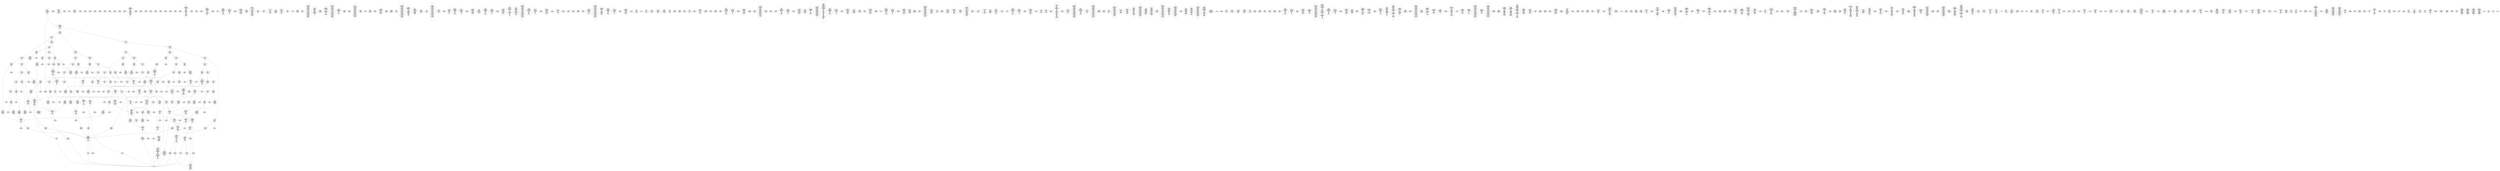 /* Generated by GvGen v.1.0 (https://www.github.com/stricaud/gvgen) */

digraph G {
compound=true;
   node1 [label="[anywhere]"];
   node2 [label="# 0x0
PUSHX Data
PUSHX Data
MSTORE
PUSHX LogicData
CALLDATASIZE
LT
PUSHX Data
JUMPI
"];
   node3 [label="# 0xd
PUSHX Data
CALLDATALOAD
PUSHX BitData
SHR
PUSHX LogicData
GT
PUSHX Data
JUMPI
"];
   node4 [label="# 0x1e
PUSHX LogicData
GT
PUSHX Data
JUMPI
"];
   node5 [label="# 0x29
PUSHX LogicData
GT
PUSHX Data
JUMPI
"];
   node6 [label="# 0x34
PUSHX LogicData
EQ
PUSHX Data
JUMPI
"];
   node7 [label="# 0x3f
PUSHX LogicData
EQ
PUSHX Data
JUMPI
"];
   node8 [label="# 0x4a
PUSHX LogicData
EQ
PUSHX Data
JUMPI
"];
   node9 [label="# 0x55
PUSHX LogicData
EQ
PUSHX Data
JUMPI
"];
   node10 [label="# 0x60
PUSHX LogicData
EQ
PUSHX Data
JUMPI
"];
   node11 [label="# 0x6b
PUSHX Data
REVERT
"];
   node12 [label="# 0x6f
JUMPDEST
PUSHX LogicData
EQ
PUSHX Data
JUMPI
"];
   node13 [label="# 0x7b
PUSHX LogicData
EQ
PUSHX Data
JUMPI
"];
   node14 [label="# 0x86
PUSHX LogicData
EQ
PUSHX Data
JUMPI
"];
   node15 [label="# 0x91
PUSHX LogicData
EQ
PUSHX Data
JUMPI
"];
   node16 [label="# 0x9c
PUSHX Data
REVERT
"];
   node17 [label="# 0xa0
JUMPDEST
PUSHX LogicData
GT
PUSHX Data
JUMPI
"];
   node18 [label="# 0xac
PUSHX LogicData
EQ
PUSHX Data
JUMPI
"];
   node19 [label="# 0xb7
PUSHX LogicData
EQ
PUSHX Data
JUMPI
"];
   node20 [label="# 0xc2
PUSHX LogicData
EQ
PUSHX Data
JUMPI
"];
   node21 [label="# 0xcd
PUSHX LogicData
EQ
PUSHX Data
JUMPI
"];
   node22 [label="# 0xd8
PUSHX LogicData
EQ
PUSHX Data
JUMPI
"];
   node23 [label="# 0xe3
PUSHX Data
REVERT
"];
   node24 [label="# 0xe7
JUMPDEST
PUSHX LogicData
EQ
PUSHX Data
JUMPI
"];
   node25 [label="# 0xf3
PUSHX LogicData
EQ
PUSHX Data
JUMPI
"];
   node26 [label="# 0xfe
PUSHX LogicData
EQ
PUSHX Data
JUMPI
"];
   node27 [label="# 0x109
PUSHX LogicData
EQ
PUSHX Data
JUMPI
"];
   node28 [label="# 0x114
PUSHX Data
REVERT
"];
   node29 [label="# 0x118
JUMPDEST
PUSHX LogicData
GT
PUSHX Data
JUMPI
"];
   node30 [label="# 0x124
PUSHX LogicData
GT
PUSHX Data
JUMPI
"];
   node31 [label="# 0x12f
PUSHX LogicData
EQ
PUSHX Data
JUMPI
"];
   node32 [label="# 0x13a
PUSHX LogicData
EQ
PUSHX Data
JUMPI
"];
   node33 [label="# 0x145
PUSHX LogicData
EQ
PUSHX Data
JUMPI
"];
   node34 [label="# 0x150
PUSHX LogicData
EQ
PUSHX Data
JUMPI
"];
   node35 [label="# 0x15b
PUSHX LogicData
EQ
PUSHX Data
JUMPI
"];
   node36 [label="# 0x166
PUSHX Data
REVERT
"];
   node37 [label="# 0x16a
JUMPDEST
PUSHX LogicData
EQ
PUSHX Data
JUMPI
"];
   node38 [label="# 0x176
PUSHX LogicData
EQ
PUSHX Data
JUMPI
"];
   node39 [label="# 0x181
PUSHX LogicData
EQ
PUSHX Data
JUMPI
"];
   node40 [label="# 0x18c
PUSHX LogicData
EQ
PUSHX Data
JUMPI
"];
   node41 [label="# 0x197
PUSHX Data
REVERT
"];
   node42 [label="# 0x19b
JUMPDEST
PUSHX LogicData
GT
PUSHX Data
JUMPI
"];
   node43 [label="# 0x1a7
PUSHX LogicData
EQ
PUSHX Data
JUMPI
"];
   node44 [label="# 0x1b2
PUSHX LogicData
EQ
PUSHX Data
JUMPI
"];
   node45 [label="# 0x1bd
PUSHX LogicData
EQ
PUSHX Data
JUMPI
"];
   node46 [label="# 0x1c8
PUSHX LogicData
EQ
PUSHX Data
JUMPI
"];
   node47 [label="# 0x1d3
PUSHX Data
REVERT
"];
   node48 [label="# 0x1d7
JUMPDEST
PUSHX LogicData
EQ
PUSHX Data
JUMPI
"];
   node49 [label="# 0x1e3
PUSHX LogicData
EQ
PUSHX Data
JUMPI
"];
   node50 [label="# 0x1ee
PUSHX LogicData
EQ
PUSHX Data
JUMPI
"];
   node51 [label="# 0x1f9
PUSHX LogicData
EQ
PUSHX Data
JUMPI
"];
   node52 [label="# 0x204
JUMPDEST
PUSHX Data
REVERT
"];
   node53 [label="# 0x209
JUMPDEST
CALLVALUE
ISZERO
PUSHX Data
JUMPI
"];
   node54 [label="# 0x211
PUSHX Data
REVERT
"];
   node55 [label="# 0x215
JUMPDEST
PUSHX Data
PUSHX Data
CALLDATASIZE
PUSHX Data
PUSHX Data
JUMP
"];
   node56 [label="# 0x224
JUMPDEST
PUSHX Data
JUMP
"];
   node57 [label="# 0x229
JUMPDEST
PUSHX MemData
MLOAD
ISZERO
ISZERO
MSTORE
PUSHX ArithData
ADD
"];
   node58 [label="# 0x235
JUMPDEST
PUSHX MemData
MLOAD
SUB
RETURN
"];
   node59 [label="# 0x23e
JUMPDEST
CALLVALUE
ISZERO
PUSHX Data
JUMPI
"];
   node60 [label="# 0x246
PUSHX Data
REVERT
"];
   node61 [label="# 0x24a
JUMPDEST
PUSHX Data
PUSHX Data
CALLDATASIZE
PUSHX Data
PUSHX Data
JUMP
"];
   node62 [label="# 0x259
JUMPDEST
PUSHX Data
JUMP
"];
   node63 [label="# 0x25e
JUMPDEST
STOP
"];
   node64 [label="# 0x260
JUMPDEST
CALLVALUE
ISZERO
PUSHX Data
JUMPI
"];
   node65 [label="# 0x268
PUSHX Data
REVERT
"];
   node66 [label="# 0x26c
JUMPDEST
PUSHX Data
PUSHX Data
JUMP
"];
   node67 [label="# 0x275
JUMPDEST
PUSHX MemData
MLOAD
PUSHX Data
PUSHX Data
JUMP
"];
   node68 [label="# 0x282
JUMPDEST
CALLVALUE
ISZERO
PUSHX Data
JUMPI
"];
   node69 [label="# 0x28a
PUSHX Data
REVERT
"];
   node70 [label="# 0x28e
JUMPDEST
PUSHX Data
PUSHX Data
CALLDATASIZE
PUSHX Data
PUSHX Data
JUMP
"];
   node71 [label="# 0x29d
JUMPDEST
PUSHX Data
JUMP
"];
   node72 [label="# 0x2a2
JUMPDEST
PUSHX MemData
MLOAD
PUSHX ArithData
PUSHX BitData
PUSHX BitData
SHL
SUB
AND
MSTORE
PUSHX ArithData
ADD
PUSHX Data
JUMP
"];
   node73 [label="# 0x2ba
JUMPDEST
CALLVALUE
ISZERO
PUSHX Data
JUMPI
"];
   node74 [label="# 0x2c2
PUSHX Data
REVERT
"];
   node75 [label="# 0x2c6
JUMPDEST
PUSHX Data
PUSHX Data
CALLDATASIZE
PUSHX Data
PUSHX Data
JUMP
"];
   node76 [label="# 0x2d5
JUMPDEST
PUSHX Data
JUMP
"];
   node77 [label="# 0x2da
JUMPDEST
CALLVALUE
ISZERO
PUSHX Data
JUMPI
"];
   node78 [label="# 0x2e2
PUSHX Data
REVERT
"];
   node79 [label="# 0x2e6
JUMPDEST
PUSHX StorData
SLOAD
"];
   node80 [label="# 0x2eb
JUMPDEST
PUSHX MemData
MLOAD
MSTORE
PUSHX ArithData
ADD
PUSHX Data
JUMP
"];
   node81 [label="# 0x2f9
JUMPDEST
CALLVALUE
ISZERO
PUSHX Data
JUMPI
"];
   node82 [label="# 0x301
PUSHX Data
REVERT
"];
   node83 [label="# 0x305
JUMPDEST
PUSHX Data
PUSHX Data
CALLDATASIZE
PUSHX Data
PUSHX Data
JUMP
"];
   node84 [label="# 0x314
JUMPDEST
PUSHX Data
JUMP
"];
   node85 [label="# 0x319
JUMPDEST
CALLVALUE
ISZERO
PUSHX Data
JUMPI
"];
   node86 [label="# 0x321
PUSHX Data
REVERT
"];
   node87 [label="# 0x325
JUMPDEST
PUSHX Data
PUSHX Data
CALLDATASIZE
PUSHX Data
PUSHX Data
JUMP
"];
   node88 [label="# 0x334
JUMPDEST
PUSHX Data
JUMP
"];
   node89 [label="# 0x339
JUMPDEST
CALLVALUE
ISZERO
PUSHX Data
JUMPI
"];
   node90 [label="# 0x341
PUSHX Data
REVERT
"];
   node91 [label="# 0x345
JUMPDEST
PUSHX Data
PUSHX Data
JUMP
"];
   node92 [label="# 0x34e
JUMPDEST
CALLVALUE
ISZERO
PUSHX Data
JUMPI
"];
   node93 [label="# 0x356
PUSHX Data
REVERT
"];
   node94 [label="# 0x35a
JUMPDEST
PUSHX Data
PUSHX Data
CALLDATASIZE
PUSHX Data
PUSHX Data
JUMP
"];
   node95 [label="# 0x369
JUMPDEST
PUSHX Data
JUMP
"];
   node96 [label="# 0x36e
JUMPDEST
CALLVALUE
ISZERO
PUSHX Data
JUMPI
"];
   node97 [label="# 0x376
PUSHX Data
REVERT
"];
   node98 [label="# 0x37a
JUMPDEST
PUSHX Data
PUSHX Data
CALLDATASIZE
PUSHX Data
PUSHX Data
JUMP
"];
   node99 [label="# 0x389
JUMPDEST
PUSHX Data
JUMP
"];
   node100 [label="# 0x38e
JUMPDEST
CALLVALUE
ISZERO
PUSHX Data
JUMPI
"];
   node101 [label="# 0x396
PUSHX Data
REVERT
"];
   node102 [label="# 0x39a
JUMPDEST
PUSHX Data
PUSHX Data
CALLDATASIZE
PUSHX Data
PUSHX Data
JUMP
"];
   node103 [label="# 0x3a9
JUMPDEST
PUSHX Data
JUMP
"];
   node104 [label="# 0x3ae
JUMPDEST
CALLVALUE
ISZERO
PUSHX Data
JUMPI
"];
   node105 [label="# 0x3b6
PUSHX Data
REVERT
"];
   node106 [label="# 0x3ba
JUMPDEST
PUSHX Data
PUSHX Data
CALLDATASIZE
PUSHX Data
PUSHX Data
JUMP
"];
   node107 [label="# 0x3c9
JUMPDEST
PUSHX Data
JUMP
"];
   node108 [label="# 0x3ce
JUMPDEST
CALLVALUE
ISZERO
PUSHX Data
JUMPI
"];
   node109 [label="# 0x3d6
PUSHX Data
REVERT
"];
   node110 [label="# 0x3da
JUMPDEST
PUSHX Data
PUSHX Data
CALLDATASIZE
PUSHX Data
PUSHX Data
JUMP
"];
   node111 [label="# 0x3e9
JUMPDEST
PUSHX Data
JUMP
"];
   node112 [label="# 0x3ee
JUMPDEST
CALLVALUE
ISZERO
PUSHX Data
JUMPI
"];
   node113 [label="# 0x3f6
PUSHX Data
REVERT
"];
   node114 [label="# 0x3fa
JUMPDEST
PUSHX Data
PUSHX Data
CALLDATASIZE
PUSHX Data
PUSHX Data
JUMP
"];
   node115 [label="# 0x409
JUMPDEST
PUSHX Data
JUMP
"];
   node116 [label="# 0x40e
JUMPDEST
CALLVALUE
ISZERO
PUSHX Data
JUMPI
"];
   node117 [label="# 0x416
PUSHX Data
REVERT
"];
   node118 [label="# 0x41a
JUMPDEST
PUSHX Data
PUSHX Data
CALLDATASIZE
PUSHX Data
PUSHX Data
JUMP
"];
   node119 [label="# 0x429
JUMPDEST
PUSHX ArithData
PUSHX BitData
PUSHX BitData
SHL
SUB
AND
PUSHX Data
MSTORE
PUSHX Data
PUSHX Data
MSTORE
PUSHX Data
SHA3
SLOAD
PUSHX BitData
AND
JUMP
"];
   node120 [label="# 0x447
JUMPDEST
CALLVALUE
ISZERO
PUSHX Data
JUMPI
"];
   node121 [label="# 0x44f
PUSHX Data
REVERT
"];
   node122 [label="# 0x453
JUMPDEST
PUSHX Data
PUSHX Data
CALLDATASIZE
PUSHX Data
PUSHX Data
JUMP
"];
   node123 [label="# 0x462
JUMPDEST
PUSHX Data
JUMP
"];
   node124 [label="# 0x467
JUMPDEST
CALLVALUE
ISZERO
PUSHX Data
JUMPI
"];
   node125 [label="# 0x46f
PUSHX Data
REVERT
"];
   node126 [label="# 0x473
JUMPDEST
PUSHX Data
PUSHX Data
JUMP
"];
   node127 [label="# 0x47c
JUMPDEST
CALLVALUE
ISZERO
PUSHX Data
JUMPI
"];
   node128 [label="# 0x484
PUSHX Data
REVERT
"];
   node129 [label="# 0x488
JUMPDEST
PUSHX Data
PUSHX Data
CALLDATASIZE
PUSHX Data
PUSHX Data
JUMP
"];
   node130 [label="# 0x497
JUMPDEST
PUSHX Data
JUMP
"];
   node131 [label="# 0x49c
JUMPDEST
CALLVALUE
ISZERO
PUSHX Data
JUMPI
"];
   node132 [label="# 0x4a4
PUSHX Data
REVERT
"];
   node133 [label="# 0x4a8
JUMPDEST
PUSHX Data
PUSHX StorData
SLOAD
JUMP
"];
   node134 [label="# 0x4b2
JUMPDEST
CALLVALUE
ISZERO
PUSHX Data
JUMPI
"];
   node135 [label="# 0x4ba
PUSHX Data
REVERT
"];
   node136 [label="# 0x4be
JUMPDEST
PUSHX Data
PUSHX Data
CALLDATASIZE
PUSHX Data
PUSHX Data
JUMP
"];
   node137 [label="# 0x4cd
JUMPDEST
PUSHX Data
JUMP
"];
   node138 [label="# 0x4d2
JUMPDEST
CALLVALUE
ISZERO
PUSHX Data
JUMPI
"];
   node139 [label="# 0x4da
PUSHX Data
REVERT
"];
   node140 [label="# 0x4de
JUMPDEST
PUSHX Data
PUSHX Data
JUMP
"];
   node141 [label="# 0x4e7
JUMPDEST
CALLVALUE
ISZERO
PUSHX Data
JUMPI
"];
   node142 [label="# 0x4ef
PUSHX Data
REVERT
"];
   node143 [label="# 0x4f3
JUMPDEST
PUSHX StorData
SLOAD
PUSHX ArithData
PUSHX BitData
PUSHX BitData
SHL
SUB
AND
PUSHX Data
JUMP
"];
   node144 [label="# 0x505
JUMPDEST
CALLVALUE
ISZERO
PUSHX Data
JUMPI
"];
   node145 [label="# 0x50d
PUSHX Data
REVERT
"];
   node146 [label="# 0x511
JUMPDEST
PUSHX Data
PUSHX Data
JUMP
"];
   node147 [label="# 0x51a
JUMPDEST
CALLVALUE
ISZERO
PUSHX Data
JUMPI
"];
   node148 [label="# 0x522
PUSHX Data
REVERT
"];
   node149 [label="# 0x526
JUMPDEST
PUSHX Data
PUSHX Data
CALLDATASIZE
PUSHX Data
PUSHX Data
JUMP
"];
   node150 [label="# 0x535
JUMPDEST
PUSHX Data
JUMP
"];
   node151 [label="# 0x53a
JUMPDEST
CALLVALUE
ISZERO
PUSHX Data
JUMPI
"];
   node152 [label="# 0x542
PUSHX Data
REVERT
"];
   node153 [label="# 0x546
JUMPDEST
PUSHX Data
PUSHX Data
CALLDATASIZE
PUSHX Data
PUSHX Data
JUMP
"];
   node154 [label="# 0x555
JUMPDEST
PUSHX Data
JUMP
"];
   node155 [label="# 0x55a
JUMPDEST
CALLVALUE
ISZERO
PUSHX Data
JUMPI
"];
   node156 [label="# 0x562
PUSHX Data
REVERT
"];
   node157 [label="# 0x566
JUMPDEST
PUSHX Data
PUSHX Data
CALLDATASIZE
PUSHX Data
PUSHX Data
JUMP
"];
   node158 [label="# 0x575
JUMPDEST
PUSHX Data
JUMP
"];
   node159 [label="# 0x57a
JUMPDEST
CALLVALUE
ISZERO
PUSHX Data
JUMPI
"];
   node160 [label="# 0x582
PUSHX Data
REVERT
"];
   node161 [label="# 0x586
JUMPDEST
PUSHX Data
PUSHX Data
CALLDATASIZE
PUSHX Data
PUSHX Data
JUMP
"];
   node162 [label="# 0x595
JUMPDEST
PUSHX Data
JUMP
"];
   node163 [label="# 0x59a
JUMPDEST
CALLVALUE
ISZERO
PUSHX Data
JUMPI
"];
   node164 [label="# 0x5a2
PUSHX Data
REVERT
"];
   node165 [label="# 0x5a6
JUMPDEST
PUSHX Data
PUSHX Data
CALLDATASIZE
PUSHX Data
PUSHX Data
JUMP
"];
   node166 [label="# 0x5b5
JUMPDEST
PUSHX Data
JUMP
"];
   node167 [label="# 0x5ba
JUMPDEST
CALLVALUE
ISZERO
PUSHX Data
JUMPI
"];
   node168 [label="# 0x5c2
PUSHX Data
REVERT
"];
   node169 [label="# 0x5c6
JUMPDEST
PUSHX Data
PUSHX Data
CALLDATASIZE
PUSHX Data
PUSHX Data
JUMP
"];
   node170 [label="# 0x5d5
JUMPDEST
PUSHX Data
JUMP
"];
   node171 [label="# 0x5da
JUMPDEST
CALLVALUE
ISZERO
PUSHX Data
JUMPI
"];
   node172 [label="# 0x5e2
PUSHX Data
REVERT
"];
   node173 [label="# 0x5e6
JUMPDEST
PUSHX Data
PUSHX Data
CALLDATASIZE
PUSHX Data
PUSHX Data
JUMP
"];
   node174 [label="# 0x5f5
JUMPDEST
PUSHX Data
JUMP
"];
   node175 [label="# 0x5fa
JUMPDEST
CALLVALUE
ISZERO
PUSHX Data
JUMPI
"];
   node176 [label="# 0x602
PUSHX Data
REVERT
"];
   node177 [label="# 0x606
JUMPDEST
PUSHX Data
PUSHX Data
CALLDATASIZE
PUSHX Data
PUSHX Data
JUMP
"];
   node178 [label="# 0x615
JUMPDEST
PUSHX ArithData
PUSHX BitData
PUSHX BitData
SHL
SUB
AND
PUSHX Data
MSTORE
PUSHX Data
PUSHX Data
MSTORE
PUSHX Data
SHA3
AND
MSTORE
MSTORE
SHA3
SLOAD
PUSHX BitData
AND
JUMP
"];
   node179 [label="# 0x643
JUMPDEST
PUSHX Data
PUSHX Data
CALLDATASIZE
PUSHX Data
PUSHX Data
JUMP
"];
   node180 [label="# 0x651
JUMPDEST
PUSHX Data
JUMP
"];
   node181 [label="# 0x656
JUMPDEST
CALLVALUE
ISZERO
PUSHX Data
JUMPI
"];
   node182 [label="# 0x65e
PUSHX Data
REVERT
"];
   node183 [label="# 0x662
JUMPDEST
PUSHX Data
PUSHX Data
CALLDATASIZE
PUSHX Data
PUSHX Data
JUMP
"];
   node184 [label="# 0x671
JUMPDEST
PUSHX Data
JUMP
"];
   node185 [label="# 0x676
JUMPDEST
CALLVALUE
ISZERO
PUSHX Data
JUMPI
"];
   node186 [label="# 0x67e
PUSHX Data
REVERT
"];
   node187 [label="# 0x682
JUMPDEST
PUSHX Data
PUSHX Data
CALLDATASIZE
PUSHX Data
PUSHX Data
JUMP
"];
   node188 [label="# 0x691
JUMPDEST
PUSHX Data
JUMP
"];
   node189 [label="# 0x696
JUMPDEST
PUSHX Data
PUSHX ArithData
PUSHX BitData
PUSHX BitData
SHL
SUB
NOT
AND
PUSHX BitData
PUSHX BitData
SHL
EQ
PUSHX Data
JUMPI
"];
   node190 [label="# 0x6b2
PUSHX Data
PUSHX Data
JUMP
"];
   node191 [label="# 0x6bb
JUMPDEST
JUMP
"];
   node192 [label="# 0x6c1
JUMPDEST
PUSHX StorData
SLOAD
PUSHX ArithData
PUSHX BitData
PUSHX BitData
SHL
SUB
AND
CALLER
EQ
PUSHX Data
JUMPI
"];
   node193 [label="# 0x6d5
PUSHX StorData
SLOAD
PUSHX ArithData
PUSHX BitData
PUSHX BitData
SHL
SUB
AND
CALLER
EQ
"];
   node194 [label="# 0x6e4
JUMPDEST
PUSHX Data
JUMPI
"];
   node195 [label="# 0x6e9
PUSHX MemData
MLOAD
PUSHX BitData
PUSHX BitData
SHL
MSTORE
PUSHX ArithData
ADD
PUSHX Data
PUSHX Data
JUMP
"];
   node196 [label="# 0x700
JUMPDEST
PUSHX MemData
MLOAD
SUB
REVERT
"];
   node197 [label="# 0x709
JUMPDEST
PUSHX Data
SSTORE
PUSHX Data
SSTORE
JUMP
"];
   node198 [label="# 0x714
JUMPDEST
PUSHX Data
PUSHX StorData
SLOAD
PUSHX Data
PUSHX Data
JUMP
"];
   node199 [label="# 0x723
JUMPDEST
PUSHX ArithData
ADD
PUSHX ArithData
DIV
MUL
PUSHX ArithData
ADD
PUSHX MemData
MLOAD
ADD
PUSHX Data
MSTORE
MSTORE
PUSHX ArithData
ADD
SLOAD
PUSHX Data
PUSHX Data
JUMP
"];
   node200 [label="# 0x74f
JUMPDEST
ISZERO
PUSHX Data
JUMPI
"];
   node201 [label="# 0x756
PUSHX LogicData
LT
PUSHX Data
JUMPI
"];
   node202 [label="# 0x75e
PUSHX ArithData
SLOAD
DIV
MUL
MSTORE
PUSHX ArithData
ADD
PUSHX Data
JUMP
"];
   node203 [label="# 0x771
JUMPDEST
ADD
PUSHX Data
MSTORE
PUSHX Data
PUSHX Data
SHA3
"];
   node204 [label="# 0x77f
JUMPDEST
SLOAD
MSTORE
PUSHX ArithData
ADD
PUSHX ArithData
ADD
GT
PUSHX Data
JUMPI
"];
   node205 [label="# 0x793
SUB
PUSHX BitData
AND
ADD
"];
   node206 [label="# 0x79c
JUMPDEST
JUMP
"];
   node207 [label="# 0x7a6
JUMPDEST
PUSHX Data
PUSHX Data
PUSHX Data
JUMP
"];
   node208 [label="# 0x7b1
JUMPDEST
PUSHX Data
JUMPI
"];
   node209 [label="# 0x7b6
PUSHX MemData
MLOAD
PUSHX BitData
PUSHX BitData
SHL
MSTORE
PUSHX Data
PUSHX ArithData
ADD
MSTORE
PUSHX Data
PUSHX ArithData
ADD
MSTORE
PUSHX Data
PUSHX ArithData
ADD
MSTORE
PUSHX BitData
PUSHX BitData
SHL
PUSHX ArithData
ADD
MSTORE
PUSHX ArithData
ADD
PUSHX Data
JUMP
"];
   node210 [label="# 0x812
JUMPDEST
PUSHX Data
MSTORE
PUSHX Data
PUSHX Data
MSTORE
PUSHX Data
SHA3
SLOAD
PUSHX ArithData
PUSHX BitData
PUSHX BitData
SHL
SUB
AND
JUMP
"];
   node211 [label="# 0x82e
JUMPDEST
PUSHX Data
PUSHX Data
PUSHX Data
JUMP
"];
   node212 [label="# 0x839
JUMPDEST
PUSHX ArithData
PUSHX BitData
PUSHX BitData
SHL
SUB
AND
PUSHX ArithData
PUSHX BitData
PUSHX BitData
SHL
SUB
AND
EQ
ISZERO
PUSHX Data
JUMPI
"];
   node213 [label="# 0x856
PUSHX MemData
MLOAD
PUSHX BitData
PUSHX BitData
SHL
MSTORE
PUSHX Data
PUSHX ArithData
ADD
MSTORE
PUSHX Data
PUSHX ArithData
ADD
MSTORE
PUSHX Data
PUSHX ArithData
ADD
MSTORE
PUSHX BitData
PUSHX BitData
SHL
PUSHX ArithData
ADD
MSTORE
PUSHX ArithData
ADD
PUSHX Data
JUMP
"];
   node214 [label="# 0x8a7
JUMPDEST
CALLER
PUSHX ArithData
PUSHX BitData
PUSHX BitData
SHL
SUB
AND
EQ
PUSHX Data
JUMPI
"];
   node215 [label="# 0x8b9
PUSHX Data
CALLER
PUSHX Data
JUMP
"];
   node216 [label="# 0x8c3
JUMPDEST
PUSHX Data
JUMPI
"];
   node217 [label="# 0x8c8
PUSHX MemData
MLOAD
PUSHX BitData
PUSHX BitData
SHL
MSTORE
PUSHX Data
PUSHX ArithData
ADD
MSTORE
PUSHX Data
PUSHX ArithData
ADD
MSTORE
PUSHX Data
PUSHX ArithData
ADD
MSTORE
PUSHX Data
PUSHX ArithData
ADD
MSTORE
PUSHX ArithData
ADD
PUSHX Data
JUMP
"];
   node218 [label="# 0x935
JUMPDEST
PUSHX Data
PUSHX Data
JUMP
"];
   node219 [label="# 0x93f
JUMPDEST
JUMP
"];
   node220 [label="# 0x944
JUMPDEST
PUSHX Data
CALLER
PUSHX Data
JUMP
"];
   node221 [label="# 0x94e
JUMPDEST
PUSHX Data
JUMPI
"];
   node222 [label="# 0x953
PUSHX MemData
MLOAD
PUSHX BitData
PUSHX BitData
SHL
MSTORE
PUSHX ArithData
ADD
PUSHX Data
PUSHX Data
JUMP
"];
   node223 [label="# 0x96a
JUMPDEST
PUSHX Data
PUSHX Data
JUMP
"];
   node224 [label="# 0x975
JUMPDEST
PUSHX Data
PUSHX Data
PUSHX Data
JUMP
"];
   node225 [label="# 0x980
JUMPDEST
LT
PUSHX Data
JUMPI
"];
   node226 [label="# 0x987
PUSHX MemData
MLOAD
PUSHX BitData
PUSHX BitData
SHL
MSTORE
PUSHX Data
PUSHX ArithData
ADD
MSTORE
PUSHX Data
PUSHX ArithData
ADD
MSTORE
PUSHX Data
PUSHX ArithData
ADD
MSTORE
PUSHX BitData
PUSHX BitData
SHL
PUSHX ArithData
ADD
MSTORE
PUSHX ArithData
ADD
PUSHX Data
JUMP
"];
   node227 [label="# 0x9e2
JUMPDEST
PUSHX ArithData
PUSHX BitData
PUSHX BitData
SHL
SUB
AND
PUSHX Data
MSTORE
PUSHX Data
PUSHX Data
MSTORE
PUSHX Data
SHA3
MSTORE
MSTORE
SHA3
SLOAD
JUMP
"];
   node228 [label="# 0xa0b
JUMPDEST
PUSHX StorData
SLOAD
PUSHX ArithData
PUSHX BitData
PUSHX BitData
SHL
SUB
AND
CALLER
EQ
PUSHX Data
JUMPI
"];
   node229 [label="# 0xa1f
PUSHX StorData
SLOAD
PUSHX ArithData
PUSHX BitData
PUSHX BitData
SHL
SUB
AND
CALLER
EQ
"];
   node230 [label="# 0xa2e
JUMPDEST
PUSHX Data
JUMPI
"];
   node231 [label="# 0xa33
PUSHX MemData
MLOAD
PUSHX BitData
PUSHX BitData
SHL
MSTORE
PUSHX ArithData
ADD
PUSHX Data
PUSHX Data
JUMP
"];
   node232 [label="# 0xa4a
JUMPDEST
PUSHX MemData
MLOAD
SELFBALANCE
CALLER
ISZERO
PUSHX ArithData
MUL
PUSHX Data
CALL
ISZERO
ISZERO
PUSHX Data
JUMPI
"];
   node233 [label="# 0xa70
RETURNDATASIZE
PUSHX Data
RETURNDATACOPY
RETURNDATASIZE
PUSHX Data
REVERT
"];
   node234 [label="# 0xa79
JUMPDEST
JUMP
"];
   node235 [label="# 0xa7d
JUMPDEST
PUSHX Data
PUSHX MemData
MLOAD
PUSHX ArithData
ADD
PUSHX Data
MSTORE
PUSHX Data
MSTORE
PUSHX Data
JUMP
"];
   node236 [label="# 0xa98
JUMPDEST
PUSHX Data
PUSHX Data
PUSHX StorData
SLOAD
JUMP
"];
   node237 [label="# 0xaa3
JUMPDEST
LT
PUSHX Data
JUMPI
"];
   node238 [label="# 0xaaa
PUSHX MemData
MLOAD
PUSHX BitData
PUSHX BitData
SHL
MSTORE
PUSHX Data
PUSHX ArithData
ADD
MSTORE
PUSHX Data
PUSHX ArithData
ADD
MSTORE
PUSHX Data
PUSHX ArithData
ADD
MSTORE
PUSHX BitData
PUSHX BitData
SHL
PUSHX ArithData
ADD
MSTORE
PUSHX ArithData
ADD
PUSHX Data
JUMP
"];
   node239 [label="# 0xb06
JUMPDEST
PUSHX StorData
SLOAD
LT
PUSHX Data
JUMPI
"];
   node240 [label="# 0xb12
PUSHX Data
PUSHX Data
JUMP
"];
   node241 [label="# 0xb19
JUMPDEST
PUSHX Data
MSTORE
PUSHX Data
PUSHX Data
SHA3
ADD
SLOAD
JUMP
"];
   node242 [label="# 0xb2b
JUMPDEST
PUSHX StorData
SLOAD
PUSHX ArithData
PUSHX BitData
PUSHX BitData
SHL
SUB
AND
CALLER
EQ
PUSHX Data
JUMPI
"];
   node243 [label="# 0xb3f
PUSHX StorData
SLOAD
PUSHX ArithData
PUSHX BitData
PUSHX BitData
SHL
SUB
AND
CALLER
EQ
"];
   node244 [label="# 0xb4e
JUMPDEST
PUSHX Data
JUMPI
"];
   node245 [label="# 0xb53
PUSHX MemData
MLOAD
PUSHX BitData
PUSHX BitData
SHL
MSTORE
PUSHX ArithData
ADD
PUSHX Data
PUSHX Data
JUMP
"];
   node246 [label="# 0xb6a
JUMPDEST
MLOAD
PUSHX Data
PUSHX Data
PUSHX ArithData
ADD
PUSHX Data
JUMP
"];
   node247 [label="# 0xb7d
JUMPDEST
PUSHX StorData
SLOAD
PUSHX ArithData
PUSHX BitData
PUSHX BitData
SHL
SUB
AND
CALLER
EQ
PUSHX Data
JUMPI
"];
   node248 [label="# 0xb91
PUSHX StorData
SLOAD
PUSHX ArithData
PUSHX BitData
PUSHX BitData
SHL
SUB
AND
CALLER
EQ
"];
   node249 [label="# 0xba0
JUMPDEST
PUSHX Data
JUMPI
"];
   node250 [label="# 0xba5
PUSHX MemData
MLOAD
PUSHX BitData
PUSHX BitData
SHL
MSTORE
PUSHX ArithData
ADD
PUSHX Data
PUSHX Data
JUMP
"];
   node251 [label="# 0xbbc
JUMPDEST
PUSHX StorData
SLOAD
PUSHX ArithData
PUSHX BitData
PUSHX BitData
SHL
SUB
NOT
AND
PUSHX ArithData
PUSHX BitData
PUSHX BitData
SHL
SUB
AND
OR
SSTORE
JUMP
"];
   node252 [label="# 0xbde
JUMPDEST
PUSHX Data
MSTORE
PUSHX Data
PUSHX Data
MSTORE
PUSHX Data
SHA3
SLOAD
PUSHX ArithData
PUSHX BitData
PUSHX BitData
SHL
SUB
AND
PUSHX Data
JUMPI
"];
   node253 [label="# 0xbfc
PUSHX MemData
MLOAD
PUSHX BitData
PUSHX BitData
SHL
MSTORE
PUSHX Data
PUSHX ArithData
ADD
MSTORE
PUSHX Data
PUSHX ArithData
ADD
MSTORE
PUSHX Data
PUSHX ArithData
ADD
MSTORE
PUSHX BitData
PUSHX BitData
SHL
PUSHX ArithData
ADD
MSTORE
PUSHX ArithData
ADD
PUSHX Data
JUMP
"];
   node254 [label="# 0xc55
JUMPDEST
PUSHX StorData
SLOAD
PUSHX ArithData
PUSHX BitData
PUSHX BitData
SHL
SUB
AND
CALLER
EQ
PUSHX Data
JUMPI
"];
   node255 [label="# 0xc69
PUSHX StorData
SLOAD
PUSHX ArithData
PUSHX BitData
PUSHX BitData
SHL
SUB
AND
CALLER
EQ
"];
   node256 [label="# 0xc78
JUMPDEST
PUSHX Data
JUMPI
"];
   node257 [label="# 0xc7d
PUSHX MemData
MLOAD
PUSHX BitData
PUSHX BitData
SHL
MSTORE
PUSHX ArithData
ADD
PUSHX Data
PUSHX Data
JUMP
"];
   node258 [label="# 0xc94
JUMPDEST
PUSHX Data
"];
   node259 [label="# 0xc97
JUMPDEST
PUSHX StorData
SLOAD
LT
ISZERO
PUSHX Data
JUMPI
"];
   node260 [label="# 0xca2
PUSHX Data
PUSHX Data
JUMP
"];
   node261 [label="# 0xcaa
JUMPDEST
PUSHX Data
JUMPI
"];
   node262 [label="# 0xcaf
PUSHX Data
PUSHX Data
JUMP
"];
   node263 [label="# 0xcb8
JUMPDEST
PUSHX Data
PUSHX Data
JUMP
"];
   node264 [label="# 0xcc2
JUMPDEST
PUSHX Data
JUMP
"];
   node265 [label="# 0xcca
JUMPDEST
PUSHX Data
PUSHX ArithData
PUSHX BitData
PUSHX BitData
SHL
SUB
AND
PUSHX Data
JUMPI
"];
   node266 [label="# 0xcdb
PUSHX MemData
MLOAD
PUSHX BitData
PUSHX BitData
SHL
MSTORE
PUSHX Data
PUSHX ArithData
ADD
MSTORE
PUSHX Data
PUSHX ArithData
ADD
MSTORE
PUSHX Data
PUSHX ArithData
ADD
MSTORE
PUSHX BitData
PUSHX BitData
SHL
PUSHX ArithData
ADD
MSTORE
PUSHX ArithData
ADD
PUSHX Data
JUMP
"];
   node267 [label="# 0xd35
JUMPDEST
PUSHX ArithData
PUSHX BitData
PUSHX BitData
SHL
SUB
AND
PUSHX Data
MSTORE
PUSHX Data
PUSHX Data
MSTORE
PUSHX Data
SHA3
SLOAD
JUMP
"];
   node268 [label="# 0xd51
JUMPDEST
PUSHX StorData
SLOAD
PUSHX ArithData
PUSHX BitData
PUSHX BitData
SHL
SUB
AND
CALLER
EQ
PUSHX Data
JUMPI
"];
   node269 [label="# 0xd65
PUSHX StorData
SLOAD
PUSHX ArithData
PUSHX BitData
PUSHX BitData
SHL
SUB
AND
CALLER
EQ
"];
   node270 [label="# 0xd74
JUMPDEST
PUSHX Data
JUMPI
"];
   node271 [label="# 0xd79
PUSHX MemData
MLOAD
PUSHX BitData
PUSHX BitData
SHL
MSTORE
PUSHX ArithData
ADD
PUSHX Data
PUSHX Data
JUMP
"];
   node272 [label="# 0xd90
JUMPDEST
PUSHX StorData
SLOAD
PUSHX MemData
MLOAD
PUSHX Data
PUSHX ArithData
PUSHX BitData
PUSHX BitData
SHL
SUB
AND
PUSHX Data
LOGX
PUSHX StorData
SLOAD
PUSHX ArithData
PUSHX BitData
PUSHX BitData
SHL
SUB
NOT
AND
SSTORE
JUMP
"];
   node273 [label="# 0xdda
JUMPDEST
PUSHX StorData
SLOAD
PUSHX ArithData
PUSHX BitData
PUSHX BitData
SHL
SUB
AND
CALLER
EQ
PUSHX Data
JUMPI
"];
   node274 [label="# 0xdee
PUSHX StorData
SLOAD
PUSHX ArithData
PUSHX BitData
PUSHX BitData
SHL
SUB
AND
CALLER
EQ
"];
   node275 [label="# 0xdfd
JUMPDEST
PUSHX Data
JUMPI
"];
   node276 [label="# 0xe02
PUSHX MemData
MLOAD
PUSHX BitData
PUSHX BitData
SHL
MSTORE
PUSHX ArithData
ADD
PUSHX Data
PUSHX Data
JUMP
"];
   node277 [label="# 0xe19
JUMPDEST
PUSHX Data
"];
   node278 [label="# 0xe1c
JUMPDEST
MLOAD
LT
ISZERO
PUSHX Data
JUMPI
"];
   node279 [label="# 0xe26
PUSHX Data
"];
   node280 [label="# 0xe28
JUMPDEST
LT
ISZERO
PUSHX Data
JUMPI
"];
   node281 [label="# 0xe31
PUSHX Data
PUSHX Data
PUSHX StorData
SLOAD
JUMP
"];
   node282 [label="# 0xe3b
JUMPDEST
PUSHX StorData
SLOAD
PUSHX Data
PUSHX Data
JUMP
"];
   node283 [label="# 0xe48
JUMPDEST
PUSHX StorData
SLOAD
PUSHX Data
PUSHX StorData
SLOAD
JUMP
"];
   node284 [label="# 0xe56
JUMPDEST
LT
ISZERO
PUSHX Data
JUMPI
"];
   node285 [label="# 0xe5d
PUSHX Data
PUSHX Data
PUSHX Data
JUMP
"];
   node286 [label="# 0xe66
JUMPDEST
PUSHX Data
PUSHX Data
JUMP
"];
   node287 [label="# 0xe6f
JUMPDEST
PUSHX Data
JUMPI
"];
   node288 [label="# 0xe74
PUSHX Data
MLOAD
LT
PUSHX Data
JUMPI
"];
   node289 [label="# 0xe81
PUSHX Data
PUSHX Data
JUMP
"];
   node290 [label="# 0xe88
JUMPDEST
PUSHX ArithData
MUL
PUSHX ArithData
ADD
ADD
MLOAD
PUSHX Data
JUMP
"];
   node291 [label="# 0xe96
JUMPDEST
PUSHX Data
PUSHX Data
JUMP
"];
   node292 [label="# 0xea1
JUMPDEST
PUSHX Data
JUMP
"];
   node293 [label="# 0xea9
JUMPDEST
PUSHX Data
PUSHX Data
JUMP
"];
   node294 [label="# 0xeb4
JUMPDEST
PUSHX Data
JUMP
"];
   node295 [label="# 0xebc
JUMPDEST
PUSHX StorData
SLOAD
PUSHX ArithData
PUSHX BitData
PUSHX BitData
SHL
SUB
AND
CALLER
EQ
PUSHX Data
JUMPI
"];
   node296 [label="# 0xed0
PUSHX StorData
SLOAD
PUSHX ArithData
PUSHX BitData
PUSHX BitData
SHL
SUB
AND
CALLER
EQ
"];
   node297 [label="# 0xedf
JUMPDEST
PUSHX Data
JUMPI
"];
   node298 [label="# 0xee4
PUSHX MemData
MLOAD
PUSHX BitData
PUSHX BitData
SHL
MSTORE
PUSHX ArithData
ADD
PUSHX Data
PUSHX Data
JUMP
"];
   node299 [label="# 0xefb
JUMPDEST
PUSHX Data
PUSHX Data
JUMP
"];
   node300 [label="# 0xf04
JUMPDEST
ISZERO
PUSHX Data
JUMPI
"];
   node301 [label="# 0xf0a
PUSHX MemData
MLOAD
PUSHX BitData
PUSHX BitData
SHL
MSTORE
PUSHX Data
PUSHX ArithData
ADD
MSTORE
PUSHX Data
PUSHX ArithData
ADD
MSTORE
PUSHX BitData
PUSHX BitData
SHL
PUSHX ArithData
ADD
MSTORE
PUSHX ArithData
ADD
PUSHX Data
JUMP
"];
   node302 [label="# 0xf47
JUMPDEST
PUSHX Data
PUSHX Data
JUMP
"];
   node303 [label="# 0xf50
JUMPDEST
PUSHX Data
JUMPI
"];
   node304 [label="# 0xf55
PUSHX Data
PUSHX Data
JUMP
"];
   node305 [label="# 0xf5e
JUMPDEST
PUSHX Data
PUSHX StorData
SLOAD
TIMESTAMP
LT
ISZERO
PUSHX Data
JUMPI
"];
   node306 [label="# 0xf6b
PUSHX StorData
SLOAD
JUMP
"];
   node307 [label="# 0xf71
JUMPDEST
PUSHX StorData
SLOAD
JUMP
"];
   node308 [label="# 0xf78
JUMPDEST
PUSHX Data
PUSHX StorData
SLOAD
PUSHX Data
PUSHX Data
JUMP
"];
   node309 [label="# 0xf87
JUMPDEST
PUSHX StorData
SLOAD
PUSHX ArithData
PUSHX BitData
PUSHX BitData
SHL
SUB
AND
CALLER
EQ
PUSHX Data
JUMPI
"];
   node310 [label="# 0xf9b
PUSHX StorData
SLOAD
PUSHX ArithData
PUSHX BitData
PUSHX BitData
SHL
SUB
AND
CALLER
EQ
"];
   node311 [label="# 0xfaa
JUMPDEST
PUSHX Data
JUMPI
"];
   node312 [label="# 0xfaf
PUSHX MemData
MLOAD
PUSHX BitData
PUSHX BitData
SHL
MSTORE
PUSHX ArithData
ADD
PUSHX Data
PUSHX Data
JUMP
"];
   node313 [label="# 0xfc6
JUMPDEST
PUSHX Data
SSTORE
PUSHX Data
SSTORE
PUSHX Data
SSTORE
JUMP
"];
   node314 [label="# 0xfd7
JUMPDEST
PUSHX ArithData
PUSHX BitData
PUSHX BitData
SHL
SUB
AND
CALLER
EQ
ISZERO
PUSHX Data
JUMPI
"];
   node315 [label="# 0xfe9
PUSHX MemData
MLOAD
PUSHX BitData
PUSHX BitData
SHL
MSTORE
PUSHX Data
PUSHX ArithData
ADD
MSTORE
PUSHX Data
PUSHX ArithData
ADD
MSTORE
PUSHX Data
PUSHX ArithData
ADD
MSTORE
PUSHX ArithData
ADD
PUSHX Data
JUMP
"];
   node316 [label="# 0x1030
JUMPDEST
CALLER
PUSHX Data
MSTORE
PUSHX Data
PUSHX ArithData
MSTORE
PUSHX MemData
SHA3
PUSHX ArithData
PUSHX BitData
PUSHX BitData
SHL
SUB
AND
MSTORE
MSTORE
SHA3
SLOAD
PUSHX BitData
NOT
AND
ISZERO
ISZERO
OR
SSTORE
MLOAD
MSTORE
PUSHX Data
ADD
PUSHX MemData
MLOAD
SUB
LOGX
JUMP
"];
   node317 [label="# 0x109c
JUMPDEST
PUSHX StorData
SLOAD
PUSHX ArithData
PUSHX BitData
PUSHX BitData
SHL
SUB
AND
CALLER
EQ
PUSHX Data
JUMPI
"];
   node318 [label="# 0x10b0
PUSHX StorData
SLOAD
PUSHX ArithData
PUSHX BitData
PUSHX BitData
SHL
SUB
AND
CALLER
EQ
"];
   node319 [label="# 0x10bf
JUMPDEST
PUSHX Data
JUMPI
"];
   node320 [label="# 0x10c4
PUSHX MemData
MLOAD
PUSHX BitData
PUSHX BitData
SHL
MSTORE
PUSHX ArithData
ADD
PUSHX Data
PUSHX Data
JUMP
"];
   node321 [label="# 0x10db
JUMPDEST
MLOAD
PUSHX Data
PUSHX Data
PUSHX ArithData
ADD
PUSHX Data
JUMP
"];
   node322 [label="# 0x10ee
JUMPDEST
PUSHX Data
CALLER
PUSHX Data
JUMP
"];
   node323 [label="# 0x10f8
JUMPDEST
PUSHX Data
JUMPI
"];
   node324 [label="# 0x10fd
PUSHX MemData
MLOAD
PUSHX BitData
PUSHX BitData
SHL
MSTORE
PUSHX ArithData
ADD
PUSHX Data
PUSHX Data
JUMP
"];
   node325 [label="# 0x1114
JUMPDEST
PUSHX Data
PUSHX Data
JUMP
"];
   node326 [label="# 0x1120
JUMPDEST
JUMP
"];
   node327 [label="# 0x1126
JUMPDEST
PUSHX StorData
SLOAD
PUSHX ArithData
PUSHX BitData
PUSHX BitData
SHL
SUB
AND
CALLER
EQ
PUSHX Data
JUMPI
"];
   node328 [label="# 0x113a
PUSHX StorData
SLOAD
PUSHX ArithData
PUSHX BitData
PUSHX BitData
SHL
SUB
AND
CALLER
EQ
"];
   node329 [label="# 0x1149
JUMPDEST
PUSHX Data
JUMPI
"];
   node330 [label="# 0x114e
PUSHX MemData
MLOAD
PUSHX BitData
PUSHX BitData
SHL
MSTORE
PUSHX ArithData
ADD
PUSHX Data
PUSHX Data
JUMP
"];
   node331 [label="# 0x1165
JUMPDEST
PUSHX Data
SSTORE
PUSHX Data
SSTORE
PUSHX Data
SSTORE
JUMP
"];
   node332 [label="# 0x1173
JUMPDEST
PUSHX Data
PUSHX Data
PUSHX Data
JUMP
"];
   node333 [label="# 0x117e
JUMPDEST
PUSHX Data
JUMPI
"];
   node334 [label="# 0x1183
PUSHX MemData
MLOAD
PUSHX BitData
PUSHX BitData
SHL
MSTORE
PUSHX Data
PUSHX ArithData
ADD
MSTORE
PUSHX Data
PUSHX ArithData
ADD
MSTORE
PUSHX BitData
PUSHX BitData
SHL
PUSHX ArithData
ADD
MSTORE
PUSHX ArithData
ADD
PUSHX Data
JUMP
"];
   node335 [label="# 0x11c1
JUMPDEST
TIMESTAMP
PUSHX StorData
SLOAD
PUSHX StorData
SLOAD
PUSHX Data
PUSHX Data
JUMP
"];
   node336 [label="# 0x11d2
JUMPDEST
LT
ISZERO
PUSHX Data
JUMPI
"];
   node337 [label="# 0x11d9
PUSHX Data
PUSHX Data
PUSHX Data
JUMP
"];
   node338 [label="# 0x11e3
JUMPDEST
PUSHX MemData
MLOAD
PUSHX ArithData
ADD
PUSHX Data
PUSHX Data
JUMP
"];
   node339 [label="# 0x11f4
JUMPDEST
PUSHX MemData
MLOAD
PUSHX ArithData
SUB
SUB
MSTORE
PUSHX Data
MSTORE
JUMP
"];
   node340 [label="# 0x120a
JUMPDEST
PUSHX StorData
SLOAD
PUSHX Data
PUSHX Data
JUMP
"];
   node341 [label="# 0x1217
JUMPDEST
PUSHX ArithData
ADD
PUSHX ArithData
DIV
MUL
PUSHX ArithData
ADD
PUSHX MemData
MLOAD
ADD
PUSHX Data
MSTORE
MSTORE
PUSHX ArithData
ADD
SLOAD
PUSHX Data
PUSHX Data
JUMP
"];
   node342 [label="# 0x1243
JUMPDEST
ISZERO
PUSHX Data
JUMPI
"];
   node343 [label="# 0x124a
PUSHX LogicData
LT
PUSHX Data
JUMPI
"];
   node344 [label="# 0x1252
PUSHX ArithData
SLOAD
DIV
MUL
MSTORE
PUSHX ArithData
ADD
PUSHX Data
JUMP
"];
   node345 [label="# 0x1265
JUMPDEST
ADD
PUSHX Data
MSTORE
PUSHX Data
PUSHX Data
SHA3
"];
   node346 [label="# 0x1273
JUMPDEST
SLOAD
MSTORE
PUSHX ArithData
ADD
PUSHX ArithData
ADD
GT
PUSHX Data
JUMPI
"];
   node347 [label="# 0x1287
SUB
PUSHX BitData
AND
ADD
"];
   node348 [label="# 0x1290
JUMPDEST
JUMP
"];
   node349 [label="# 0x129c
JUMPDEST
PUSHX StorData
SLOAD
PUSHX ArithData
PUSHX BitData
PUSHX BitData
SHL
SUB
AND
CALLER
EQ
PUSHX Data
JUMPI
"];
   node350 [label="# 0x12b0
PUSHX StorData
SLOAD
PUSHX ArithData
PUSHX BitData
PUSHX BitData
SHL
SUB
AND
CALLER
EQ
"];
   node351 [label="# 0x12bf
JUMPDEST
PUSHX Data
JUMPI
"];
   node352 [label="# 0x12c4
PUSHX MemData
MLOAD
PUSHX BitData
PUSHX BitData
SHL
MSTORE
PUSHX ArithData
ADD
PUSHX Data
PUSHX Data
JUMP
"];
   node353 [label="# 0x12db
JUMPDEST
PUSHX Data
"];
   node354 [label="# 0x12de
JUMPDEST
MLOAD
LT
ISZERO
PUSHX Data
JUMPI
"];
   node355 [label="# 0x12e8
PUSHX Data
PUSHX Data
MLOAD
LT
PUSHX Data
JUMPI
"];
   node356 [label="# 0x12f7
PUSHX Data
PUSHX Data
JUMP
"];
   node357 [label="# 0x12fe
JUMPDEST
PUSHX ArithData
MUL
ADD
ADD
MLOAD
PUSHX ArithData
PUSHX BitData
PUSHX BitData
SHL
SUB
AND
MSTORE
ADD
MSTORE
PUSHX ArithData
ADD
PUSHX Data
SHA3
SLOAD
PUSHX BitData
NOT
AND
ISZERO
ISZERO
OR
SSTORE
PUSHX Data
PUSHX Data
JUMP
"];
   node358 [label="# 0x133a
JUMPDEST
PUSHX Data
JUMP
"];
   node359 [label="# 0x1342
JUMPDEST
PUSHX StorData
SLOAD
PUSHX StorData
SLOAD
LT
PUSHX Data
JUMPI
"];
   node360 [label="# 0x134e
PUSHX MemData
MLOAD
PUSHX BitData
PUSHX BitData
SHL
MSTORE
PUSHX Data
PUSHX ArithData
ADD
MSTORE
PUSHX Data
PUSHX ArithData
ADD
MSTORE
PUSHX Data
PUSHX ArithData
ADD
MSTORE
PUSHX BitData
PUSHX BitData
SHL
PUSHX ArithData
ADD
MSTORE
PUSHX ArithData
ADD
PUSHX Data
JUMP
"];
   node361 [label="# 0x13a0
JUMPDEST
PUSHX StorData
SLOAD
PUSHX ArithData
PUSHX BitData
PUSHX BitData
SHL
SUB
AND
CALLER
EQ
PUSHX Data
JUMPI
"];
   node362 [label="# 0x13b3
PUSHX StorData
SLOAD
GT
ISZERO
PUSHX Data
JUMPI
"];
   node363 [label="# 0x13bd
PUSHX MemData
MLOAD
PUSHX BitData
PUSHX BitData
SHL
MSTORE
PUSHX Data
PUSHX ArithData
ADD
MSTORE
PUSHX Data
PUSHX ArithData
ADD
MSTORE
PUSHX Data
PUSHX ArithData
ADD
MSTORE
PUSHX BitData
PUSHX BitData
SHL
PUSHX ArithData
ADD
MSTORE
PUSHX ArithData
ADD
PUSHX Data
JUMP
"];
   node364 [label="# 0x140f
JUMPDEST
CALLVALUE
PUSHX Data
PUSHX Data
JUMP
"];
   node365 [label="# 0x1419
JUMPDEST
PUSHX Data
PUSHX Data
JUMP
"];
   node366 [label="# 0x1423
JUMPDEST
GT
ISZERO
PUSHX Data
JUMPI
"];
   node367 [label="# 0x142a
PUSHX MemData
MLOAD
PUSHX BitData
PUSHX BitData
SHL
MSTORE
PUSHX Data
PUSHX ArithData
ADD
MSTORE
PUSHX Data
PUSHX ArithData
ADD
MSTORE
PUSHX Data
PUSHX ArithData
ADD
MSTORE
PUSHX ArithData
ADD
PUSHX Data
JUMP
"];
   node368 [label="# 0x1471
JUMPDEST
PUSHX StorData
SLOAD
TIMESTAMP
LT
ISZERO
PUSHX Data
JUMPI
"];
   node369 [label="# 0x147c
PUSHX StorData
SLOAD
PUSHX BitData
AND
ISZERO
ISZERO
PUSHX LogicData
EQ
ISZERO
PUSHX Data
JUMPI
"];
   node370 [label="# 0x148c
CALLER
PUSHX Data
MSTORE
PUSHX Data
PUSHX Data
MSTORE
PUSHX Data
SHA3
SLOAD
PUSHX BitData
AND
ISZERO
ISZERO
PUSHX LogicData
EQ
PUSHX Data
JUMPI
"];
   node371 [label="# 0x14a8
PUSHX MemData
MLOAD
PUSHX BitData
PUSHX BitData
SHL
MSTORE
PUSHX Data
PUSHX ArithData
ADD
MSTORE
PUSHX Data
PUSHX ArithData
ADD
MSTORE
PUSHX Data
PUSHX ArithData
ADD
MSTORE
PUSHX ArithData
ADD
PUSHX Data
JUMP
"];
   node372 [label="# 0x14ef
JUMPDEST
CALLER
PUSHX Data
MSTORE
PUSHX Data
PUSHX Data
MSTORE
PUSHX Data
SHA3
SLOAD
PUSHX Data
PUSHX Data
JUMP
"];
   node373 [label="# 0x150a
JUMPDEST
CALLER
PUSHX Data
MSTORE
PUSHX Data
PUSHX Data
MSTORE
PUSHX Data
SHA3
SSTORE
PUSHX StorData
SLOAD
PUSHX StorData
SLOAD
PUSHX Data
PUSHX Data
JUMP
"];
   node374 [label="# 0x152a
JUMPDEST
TIMESTAMP
GT
PUSHX Data
JUMPI
"];
   node375 [label="# 0x1531
PUSHX MemData
MLOAD
PUSHX BitData
PUSHX BitData
SHL
MSTORE
PUSHX Data
PUSHX ArithData
ADD
MSTORE
PUSHX Data
PUSHX ArithData
ADD
MSTORE
PUSHX Data
PUSHX ArithData
ADD
MSTORE
PUSHX BitData
PUSHX BitData
SHL
PUSHX ArithData
ADD
MSTORE
PUSHX ArithData
ADD
PUSHX Data
JUMP
"];
   node376 [label="# 0x1582
JUMPDEST
PUSHX StorData
SLOAD
CALLER
PUSHX Data
MSTORE
PUSHX Data
PUSHX Data
MSTORE
PUSHX Data
SHA3
SLOAD
GT
ISZERO
PUSHX Data
JUMPI
"];
   node377 [label="# 0x159c
PUSHX MemData
MLOAD
PUSHX BitData
PUSHX BitData
SHL
MSTORE
PUSHX Data
PUSHX ArithData
ADD
MSTORE
PUSHX Data
PUSHX ArithData
ADD
MSTORE
PUSHX Data
PUSHX ArithData
ADD
MSTORE
PUSHX ArithData
ADD
PUSHX Data
JUMP
"];
   node378 [label="# 0x15e3
JUMPDEST
PUSHX Data
JUMP
"];
   node379 [label="# 0x15e8
JUMPDEST
CALLER
PUSHX Data
MSTORE
PUSHX Data
PUSHX Data
MSTORE
PUSHX Data
SHA3
SLOAD
PUSHX Data
PUSHX Data
JUMP
"];
   node380 [label="# 0x1603
JUMPDEST
CALLER
PUSHX Data
MSTORE
PUSHX Data
PUSHX Data
MSTORE
PUSHX Data
SHA3
SSTORE
PUSHX StorData
SLOAD
LT
ISZERO
PUSHX Data
JUMPI
"];
   node381 [label="# 0x161f
PUSHX MemData
MLOAD
PUSHX BitData
PUSHX BitData
SHL
MSTORE
PUSHX Data
PUSHX ArithData
ADD
MSTORE
PUSHX Data
PUSHX ArithData
ADD
MSTORE
PUSHX Data
PUSHX ArithData
ADD
MSTORE
PUSHX ArithData
ADD
PUSHX Data
JUMP
"];
   node382 [label="# 0x1666
JUMPDEST
PUSHX StorData
SLOAD
PUSHX MemData
MLOAD
PUSHX ArithData
PUSHX BitData
PUSHX BitData
SHL
SUB
AND
CALLVALUE
ISZERO
PUSHX ArithData
MUL
PUSHX Data
CALL
ISZERO
ISZERO
PUSHX Data
JUMPI
"];
   node383 [label="# 0x1696
RETURNDATASIZE
PUSHX Data
RETURNDATACOPY
RETURNDATASIZE
PUSHX Data
REVERT
"];
   node384 [label="# 0x169f
JUMPDEST
"];
   node385 [label="# 0x16a1
JUMPDEST
PUSHX Data
"];
   node386 [label="# 0x16a4
JUMPDEST
LT
ISZERO
PUSHX Data
JUMPI
"];
   node387 [label="# 0x16ad
PUSHX Data
PUSHX Data
PUSHX StorData
SLOAD
JUMP
"];
   node388 [label="# 0x16b7
JUMPDEST
PUSHX StorData
SLOAD
PUSHX Data
PUSHX Data
JUMP
"];
   node389 [label="# 0x16c4
JUMPDEST
PUSHX StorData
SLOAD
PUSHX Data
PUSHX StorData
SLOAD
JUMP
"];
   node390 [label="# 0x16d2
JUMPDEST
LT
ISZERO
PUSHX Data
JUMPI
"];
   node391 [label="# 0x16d9
PUSHX Data
PUSHX Data
PUSHX Data
JUMP
"];
   node392 [label="# 0x16e2
JUMPDEST
PUSHX Data
PUSHX Data
JUMP
"];
   node393 [label="# 0x16eb
JUMPDEST
PUSHX Data
JUMPI
"];
   node394 [label="# 0x16f0
PUSHX Data
CALLER
PUSHX Data
JUMP
"];
   node395 [label="# 0x16f9
JUMPDEST
PUSHX Data
PUSHX Data
JUMP
"];
   node396 [label="# 0x1704
JUMPDEST
PUSHX Data
JUMP
"];
   node397 [label="# 0x170c
JUMPDEST
PUSHX StorData
SLOAD
PUSHX ArithData
PUSHX BitData
PUSHX BitData
SHL
SUB
AND
CALLER
EQ
PUSHX Data
JUMPI
"];
   node398 [label="# 0x1720
PUSHX StorData
SLOAD
PUSHX ArithData
PUSHX BitData
PUSHX BitData
SHL
SUB
AND
CALLER
EQ
"];
   node399 [label="# 0x172f
JUMPDEST
PUSHX Data
JUMPI
"];
   node400 [label="# 0x1734
PUSHX MemData
MLOAD
PUSHX BitData
PUSHX BitData
SHL
MSTORE
PUSHX ArithData
ADD
PUSHX Data
PUSHX Data
JUMP
"];
   node401 [label="# 0x174b
JUMPDEST
PUSHX ArithData
PUSHX BitData
PUSHX BitData
SHL
SUB
AND
PUSHX Data
JUMPI
"];
   node402 [label="# 0x175a
PUSHX MemData
MLOAD
PUSHX BitData
PUSHX BitData
SHL
MSTORE
PUSHX Data
PUSHX ArithData
ADD
MSTORE
PUSHX Data
PUSHX ArithData
ADD
MSTORE
PUSHX Data
PUSHX ArithData
ADD
MSTORE
PUSHX BitData
PUSHX BitData
SHL
PUSHX ArithData
ADD
MSTORE
PUSHX ArithData
ADD
PUSHX Data
JUMP
"];
   node403 [label="# 0x17b0
JUMPDEST
PUSHX StorData
SLOAD
PUSHX MemData
MLOAD
PUSHX ArithData
PUSHX BitData
PUSHX BitData
SHL
SUB
AND
AND
PUSHX Data
PUSHX Data
LOGX
PUSHX StorData
SLOAD
PUSHX ArithData
PUSHX BitData
PUSHX BitData
SHL
SUB
NOT
AND
PUSHX ArithData
PUSHX BitData
PUSHX BitData
SHL
SUB
AND
OR
SSTORE
JUMP
"];
   node404 [label="# 0x180c
JUMPDEST
PUSHX StorData
SLOAD
PUSHX ArithData
PUSHX BitData
PUSHX BitData
SHL
SUB
AND
CALLER
EQ
PUSHX Data
JUMPI
"];
   node405 [label="# 0x1820
PUSHX StorData
SLOAD
PUSHX ArithData
PUSHX BitData
PUSHX BitData
SHL
SUB
AND
CALLER
EQ
"];
   node406 [label="# 0x182f
JUMPDEST
PUSHX Data
JUMPI
"];
   node407 [label="# 0x1834
PUSHX MemData
MLOAD
PUSHX BitData
PUSHX BitData
SHL
MSTORE
PUSHX ArithData
ADD
PUSHX Data
PUSHX Data
JUMP
"];
   node408 [label="# 0x184b
JUMPDEST
PUSHX Data
SSTORE
PUSHX Data
SSTORE
PUSHX Data
PUSHX Data
JUMP
"];
   node409 [label="# 0x185f
JUMPDEST
PUSHX Data
SSTORE
JUMP
"];
   node410 [label="# 0x1866
JUMPDEST
PUSHX Data
PUSHX ArithData
PUSHX BitData
PUSHX BitData
SHL
SUB
NOT
AND
PUSHX BitData
PUSHX BitData
SHL
EQ
PUSHX Data
JUMPI
"];
   node411 [label="# 0x1882
PUSHX ArithData
PUSHX BitData
PUSHX BitData
SHL
SUB
NOT
AND
PUSHX BitData
PUSHX BitData
SHL
EQ
"];
   node412 [label="# 0x1897
JUMPDEST
PUSHX Data
JUMPI
"];
   node413 [label="# 0x189d
PUSHX BitData
PUSHX BitData
SHL
PUSHX ArithData
PUSHX BitData
PUSHX BitData
SHL
SUB
NOT
AND
EQ
PUSHX Data
JUMP
"];
   node414 [label="# 0x18b6
JUMPDEST
PUSHX Data
MSTORE
PUSHX Data
PUSHX Data
MSTORE
PUSHX Data
SHA3
SLOAD
PUSHX ArithData
PUSHX BitData
PUSHX BitData
SHL
SUB
AND
ISZERO
ISZERO
JUMP
"];
   node415 [label="# 0x18d3
JUMPDEST
PUSHX Data
MSTORE
PUSHX Data
PUSHX Data
MSTORE
PUSHX Data
SHA3
SLOAD
PUSHX ArithData
PUSHX BitData
PUSHX BitData
SHL
SUB
NOT
AND
PUSHX ArithData
PUSHX BitData
PUSHX BitData
SHL
SUB
AND
OR
SSTORE
PUSHX Data
PUSHX Data
JUMP
"];
   node416 [label="# 0x1908
JUMPDEST
PUSHX ArithData
PUSHX BitData
PUSHX BitData
SHL
SUB
AND
PUSHX Data
PUSHX MemData
MLOAD
PUSHX MemData
MLOAD
SUB
LOGX
JUMP
"];
   node417 [label="# 0x1941
JUMPDEST
PUSHX Data
PUSHX Data
PUSHX Data
JUMP
"];
   node418 [label="# 0x194c
JUMPDEST
PUSHX Data
JUMPI
"];
   node419 [label="# 0x1951
PUSHX MemData
MLOAD
PUSHX BitData
PUSHX BitData
SHL
MSTORE
PUSHX Data
PUSHX ArithData
ADD
MSTORE
PUSHX Data
PUSHX ArithData
ADD
MSTORE
PUSHX Data
PUSHX ArithData
ADD
MSTORE
PUSHX BitData
PUSHX BitData
SHL
PUSHX ArithData
ADD
MSTORE
PUSHX ArithData
ADD
PUSHX Data
JUMP
"];
   node420 [label="# 0x19ad
JUMPDEST
PUSHX Data
PUSHX Data
PUSHX Data
JUMP
"];
   node421 [label="# 0x19b8
JUMPDEST
PUSHX ArithData
PUSHX BitData
PUSHX BitData
SHL
SUB
AND
PUSHX ArithData
PUSHX BitData
PUSHX BitData
SHL
SUB
AND
EQ
PUSHX Data
JUMPI
"];
   node422 [label="# 0x19d5
PUSHX ArithData
PUSHX BitData
PUSHX BitData
SHL
SUB
AND
PUSHX Data
PUSHX Data
JUMP
"];
   node423 [label="# 0x19e8
JUMPDEST
PUSHX ArithData
PUSHX BitData
PUSHX BitData
SHL
SUB
AND
EQ
"];
   node424 [label="# 0x19f3
JUMPDEST
PUSHX Data
JUMPI
"];
   node425 [label="# 0x19f9
PUSHX ArithData
PUSHX BitData
PUSHX BitData
SHL
SUB
AND
PUSHX Data
MSTORE
PUSHX Data
PUSHX Data
MSTORE
PUSHX Data
SHA3
AND
MSTORE
MSTORE
SHA3
SLOAD
PUSHX BitData
AND
"];
   node426 [label="# 0x1a23
JUMPDEST
JUMP
"];
   node427 [label="# 0x1a2b
JUMPDEST
PUSHX ArithData
PUSHX BitData
PUSHX BitData
SHL
SUB
AND
PUSHX Data
PUSHX Data
JUMP
"];
   node428 [label="# 0x1a3e
JUMPDEST
PUSHX ArithData
PUSHX BitData
PUSHX BitData
SHL
SUB
AND
EQ
PUSHX Data
JUMPI
"];
   node429 [label="# 0x1a4d
PUSHX MemData
MLOAD
PUSHX BitData
PUSHX BitData
SHL
MSTORE
PUSHX Data
PUSHX ArithData
ADD
MSTORE
PUSHX Data
PUSHX ArithData
ADD
MSTORE
PUSHX Data
PUSHX ArithData
ADD
MSTORE
PUSHX BitData
PUSHX BitData
SHL
PUSHX ArithData
ADD
MSTORE
PUSHX ArithData
ADD
PUSHX Data
JUMP
"];
   node430 [label="# 0x1aa6
JUMPDEST
PUSHX ArithData
PUSHX BitData
PUSHX BitData
SHL
SUB
AND
PUSHX Data
JUMPI
"];
   node431 [label="# 0x1ab5
PUSHX MemData
MLOAD
PUSHX BitData
PUSHX BitData
SHL
MSTORE
PUSHX Data
PUSHX ArithData
ADD
MSTORE
PUSHX ArithData
ADD
MSTORE
PUSHX Data
PUSHX ArithData
ADD
MSTORE
PUSHX BitData
PUSHX BitData
SHL
PUSHX ArithData
ADD
MSTORE
PUSHX ArithData
ADD
PUSHX Data
JUMP
"];
   node432 [label="# 0x1b08
JUMPDEST
PUSHX Data
PUSHX Data
JUMP
"];
   node433 [label="# 0x1b13
JUMPDEST
PUSHX Data
PUSHX Data
PUSHX Data
JUMP
"];
   node434 [label="# 0x1b1e
JUMPDEST
PUSHX ArithData
PUSHX BitData
PUSHX BitData
SHL
SUB
AND
PUSHX Data
MSTORE
PUSHX Data
PUSHX Data
MSTORE
PUSHX Data
SHA3
SLOAD
PUSHX Data
PUSHX Data
PUSHX Data
JUMP
"];
   node435 [label="# 0x1b47
JUMPDEST
SSTORE
PUSHX ArithData
PUSHX BitData
PUSHX BitData
SHL
SUB
AND
PUSHX Data
MSTORE
PUSHX Data
PUSHX Data
MSTORE
PUSHX Data
SHA3
SLOAD
PUSHX Data
PUSHX Data
PUSHX Data
JUMP
"];
   node436 [label="# 0x1b75
JUMPDEST
SSTORE
PUSHX Data
MSTORE
PUSHX Data
PUSHX Data
MSTORE
PUSHX MemData
SHA3
SLOAD
PUSHX ArithData
PUSHX BitData
PUSHX BitData
SHL
SUB
NOT
AND
PUSHX ArithData
PUSHX BitData
PUSHX BitData
SHL
SUB
AND
OR
SSTORE
MLOAD
AND
PUSHX Data
LOGX
JUMP
"];
   node437 [label="# 0x1bd6
JUMPDEST
PUSHX Data
PUSHX MemData
MLOAD
PUSHX ArithData
ADD
PUSHX Data
MSTORE
PUSHX Data
MSTORE
PUSHX Data
JUMP
"];
   node438 [label="# 0x1bf0
JUMPDEST
PUSHX Data
PUSHX ArithData
ADD
PUSHX Data
SLOAD
PUSHX Data
PUSHX Data
JUMP
"];
   node439 [label="# 0x1c05
JUMPDEST
SSTORE
JUMP
"];
   node440 [label="# 0x1c0d
JUMPDEST
PUSHX Data
PUSHX Data
JUMP
"];
   node441 [label="# 0x1c18
JUMPDEST
PUSHX Data
PUSHX Data
JUMP
"];
   node442 [label="# 0x1c24
JUMPDEST
PUSHX Data
JUMPI
"];
   node443 [label="# 0x1c29
PUSHX MemData
MLOAD
PUSHX BitData
PUSHX BitData
SHL
MSTORE
PUSHX ArithData
ADD
PUSHX Data
PUSHX Data
JUMP
"];
   node444 [label="# 0x1c40
JUMPDEST
PUSHX Data
PUSHX Data
JUMPI
"];
   node445 [label="# 0x1c48
PUSHX Data
MLOAD
ADD
MSTORE
PUSHX Data
MSTORE
PUSHX BitData
PUSHX BitData
SHL
PUSHX ArithData
ADD
MSTORE
JUMP
"];
   node446 [label="# 0x1c64
JUMPDEST
PUSHX Data
"];
   node447 [label="# 0x1c68
JUMPDEST
ISZERO
PUSHX Data
JUMPI
"];
   node448 [label="# 0x1c6f
PUSHX Data
PUSHX Data
JUMP
"];
   node449 [label="# 0x1c78
JUMPDEST
PUSHX Data
PUSHX Data
PUSHX Data
JUMP
"];
   node450 [label="# 0x1c87
JUMPDEST
PUSHX Data
JUMP
"];
   node451 [label="# 0x1c8e
JUMPDEST
PUSHX Data
PUSHX LogicData
GT
ISZERO
PUSHX Data
JUMPI
"];
   node452 [label="# 0x1ca2
PUSHX Data
PUSHX Data
JUMP
"];
   node453 [label="# 0x1ca9
JUMPDEST
PUSHX MemData
MLOAD
MSTORE
PUSHX ArithData
ADD
PUSHX BitData
NOT
AND
PUSHX ArithData
ADD
ADD
PUSHX Data
MSTORE
ISZERO
PUSHX Data
JUMPI
"];
   node454 [label="# 0x1cc7
PUSHX ArithData
ADD
CALLDATASIZE
CALLDATACOPY
ADD
"];
   node455 [label="# 0x1cd3
JUMPDEST
"];
   node456 [label="# 0x1cd7
JUMPDEST
ISZERO
PUSHX Data
JUMPI
"];
   node457 [label="# 0x1cde
PUSHX Data
PUSHX Data
PUSHX Data
JUMP
"];
   node458 [label="# 0x1ce8
JUMPDEST
PUSHX Data
PUSHX Data
PUSHX Data
JUMP
"];
   node459 [label="# 0x1cf5
JUMPDEST
PUSHX Data
PUSHX Data
PUSHX Data
JUMP
"];
   node460 [label="# 0x1d00
JUMPDEST
PUSHX BitData
SHL
MLOAD
LT
PUSHX Data
JUMPI
"];
   node461 [label="# 0x1d0e
PUSHX Data
PUSHX Data
JUMP
"];
   node462 [label="# 0x1d15
JUMPDEST
PUSHX ArithData
ADD
ADD
PUSHX ArithData
PUSHX BitData
PUSHX BitData
SHL
SUB
NOT
AND
PUSHX BitData
BYTE
MSTORE8
PUSHX Data
PUSHX Data
PUSHX Data
JUMP
"];
   node463 [label="# 0x1d37
JUMPDEST
PUSHX Data
JUMP
"];
   node464 [label="# 0x1d3e
JUMPDEST
PUSHX ArithData
PUSHX BitData
PUSHX BitData
SHL
SUB
AND
PUSHX Data
JUMPI
"];
   node465 [label="# 0x1d4d
PUSHX Data
PUSHX StorData
SLOAD
PUSHX Data
MSTORE
PUSHX Data
PUSHX Data
MSTORE
PUSHX Data
SHA3
SSTORE
PUSHX ArithData
ADD
SSTORE
MSTORE
PUSHX ArithData
ADD
SSTORE
JUMP
"];
   node466 [label="# 0x1d94
JUMPDEST
PUSHX Data
JUMP
"];
   node467 [label="# 0x1d99
JUMPDEST
PUSHX ArithData
PUSHX BitData
PUSHX BitData
SHL
SUB
AND
PUSHX ArithData
PUSHX BitData
PUSHX BitData
SHL
SUB
AND
EQ
PUSHX Data
JUMPI
"];
   node468 [label="# 0x1db3
PUSHX Data
PUSHX Data
JUMP
"];
   node469 [label="# 0x1dbc
JUMPDEST
PUSHX ArithData
PUSHX BitData
PUSHX BitData
SHL
SUB
AND
PUSHX Data
JUMPI
"];
   node470 [label="# 0x1dcb
PUSHX Data
PUSHX Data
JUMP
"];
   node471 [label="# 0x1dd3
JUMPDEST
PUSHX ArithData
PUSHX BitData
PUSHX BitData
SHL
SUB
AND
PUSHX ArithData
PUSHX BitData
PUSHX BitData
SHL
SUB
AND
EQ
PUSHX Data
JUMPI
"];
   node472 [label="# 0x1ded
PUSHX Data
PUSHX Data
JUMP
"];
   node473 [label="# 0x1df6
JUMPDEST
PUSHX Data
PUSHX Data
JUMP
"];
   node474 [label="# 0x1e00
JUMPDEST
PUSHX Data
PUSHX Data
PUSHX Data
JUMP
"];
   node475 [label="# 0x1e0d
JUMPDEST
PUSHX Data
JUMPI
"];
   node476 [label="# 0x1e12
PUSHX MemData
MLOAD
PUSHX BitData
PUSHX BitData
SHL
MSTORE
PUSHX ArithData
ADD
PUSHX Data
PUSHX Data
JUMP
"];
   node477 [label="# 0x1e29
JUMPDEST
PUSHX Data
PUSHX ArithData
PUSHX BitData
PUSHX BitData
SHL
SUB
AND
EXTCODESIZE
ISZERO
PUSHX Data
JUMPI
"];
   node478 [label="# 0x1e3c
PUSHX MemData
MLOAD
PUSHX BitData
PUSHX BitData
SHL
MSTORE
PUSHX ArithData
PUSHX BitData
PUSHX BitData
SHL
SUB
AND
PUSHX Data
PUSHX Data
CALLER
PUSHX ArithData
ADD
PUSHX Data
JUMP
"];
   node479 [label="# 0x1e6d
JUMPDEST
PUSHX Data
PUSHX MemData
MLOAD
SUB
PUSHX Data
EXTCODESIZE
ISZERO
ISZERO
PUSHX Data
JUMPI
"];
   node480 [label="# 0x1e83
PUSHX Data
REVERT
"];
   node481 [label="# 0x1e87
JUMPDEST
GAS
CALL
ISZERO
PUSHX Data
JUMPI
"];
   node482 [label="# 0x1e95
PUSHX MemData
MLOAD
PUSHX ArithData
RETURNDATASIZE
ADD
PUSHX BitData
NOT
AND
ADD
MSTORE
PUSHX Data
ADD
PUSHX Data
JUMP
"];
   node483 [label="# 0x1eb4
JUMPDEST
PUSHX Data
"];
   node484 [label="# 0x1eb7
JUMPDEST
PUSHX Data
JUMPI
"];
   node485 [label="# 0x1ebc
RETURNDATASIZE
ISZERO
PUSHX Data
JUMPI
"];
   node486 [label="# 0x1ec4
PUSHX MemData
MLOAD
PUSHX BitData
NOT
PUSHX ArithData
RETURNDATASIZE
ADD
AND
ADD
PUSHX Data
MSTORE
RETURNDATASIZE
MSTORE
RETURNDATASIZE
PUSHX Data
PUSHX ArithData
ADD
RETURNDATACOPY
PUSHX Data
JUMP
"];
   node487 [label="# 0x1ee5
JUMPDEST
PUSHX Data
"];
   node488 [label="# 0x1eea
JUMPDEST
MLOAD
PUSHX Data
JUMPI
"];
   node489 [label="# 0x1ef2
PUSHX MemData
MLOAD
PUSHX BitData
PUSHX BitData
SHL
MSTORE
PUSHX ArithData
ADD
PUSHX Data
PUSHX Data
JUMP
"];
   node490 [label="# 0x1f09
JUMPDEST
MLOAD
PUSHX ArithData
ADD
REVERT
"];
   node491 [label="# 0x1f11
JUMPDEST
PUSHX ArithData
PUSHX BitData
PUSHX BitData
SHL
SUB
NOT
AND
PUSHX BitData
PUSHX BitData
SHL
EQ
PUSHX Data
JUMP
"];
   node492 [label="# 0x1f2b
JUMPDEST
PUSHX Data
JUMP
"];
   node493 [label="# 0x1f36
JUMPDEST
PUSHX Data
PUSHX Data
PUSHX Data
PUSHX Data
JUMP
"];
   node494 [label="# 0x1f43
JUMPDEST
PUSHX Data
PUSHX Data
JUMP
"];
   node495 [label="# 0x1f4d
JUMPDEST
PUSHX Data
MSTORE
PUSHX Data
PUSHX Data
MSTORE
PUSHX Data
SHA3
SLOAD
EQ
PUSHX Data
JUMPI
"];
   node496 [label="# 0x1f67
PUSHX ArithData
PUSHX BitData
PUSHX BitData
SHL
SUB
AND
PUSHX Data
MSTORE
PUSHX Data
PUSHX Data
MSTORE
PUSHX Data
SHA3
MSTORE
MSTORE
SHA3
SLOAD
MSTORE
SHA3
SSTORE
MSTORE
PUSHX Data
MSTORE
SHA3
SSTORE
"];
   node497 [label="# 0x1fa0
JUMPDEST
PUSHX Data
MSTORE
PUSHX Data
PUSHX Data
MSTORE
PUSHX Data
SHA3
SSTORE
PUSHX ArithData
PUSHX BitData
PUSHX BitData
SHL
SUB
AND
MSTORE
PUSHX Data
MSTORE
SHA3
MSTORE
MSTORE
SHA3
SSTORE
JUMP
"];
   node498 [label="# 0x1fd3
JUMPDEST
PUSHX StorData
SLOAD
PUSHX Data
PUSHX Data
PUSHX Data
PUSHX Data
JUMP
"];
   node499 [label="# 0x1fe5
JUMPDEST
PUSHX Data
MSTORE
PUSHX Data
PUSHX Data
MSTORE
PUSHX Data
SHA3
SLOAD
PUSHX StorData
SLOAD
LT
PUSHX Data
JUMPI
"];
   node500 [label="# 0x2006
PUSHX Data
PUSHX Data
JUMP
"];
   node501 [label="# 0x200d
JUMPDEST
PUSHX Data
MSTORE
PUSHX Data
PUSHX Data
SHA3
ADD
SLOAD
PUSHX StorData
SLOAD
LT
PUSHX Data
JUMPI
"];
   node502 [label="# 0x2027
PUSHX Data
PUSHX Data
JUMP
"];
   node503 [label="# 0x202e
JUMPDEST
PUSHX Data
MSTORE
PUSHX Data
SHA3
ADD
SSTORE
MSTORE
PUSHX Data
MSTORE
PUSHX Data
SHA3
SSTORE
MSTORE
SHA3
SSTORE
PUSHX StorData
SLOAD
PUSHX Data
JUMPI
"];
   node504 [label="# 0x205f
PUSHX Data
PUSHX Data
JUMP
"];
   node505 [label="# 0x2066
JUMPDEST
PUSHX ArithData
SUB
PUSHX Data
MSTORE
PUSHX Data
PUSHX Data
SHA3
ADD
PUSHX Data
SSTORE
SSTORE
JUMP
"];
   node506 [label="# 0x2082
JUMPDEST
PUSHX Data
PUSHX Data
PUSHX Data
JUMP
"];
   node507 [label="# 0x208d
JUMPDEST
PUSHX ArithData
PUSHX BitData
PUSHX BitData
SHL
SUB
AND
PUSHX Data
MSTORE
PUSHX Data
PUSHX Data
MSTORE
PUSHX Data
SHA3
MSTORE
MSTORE
SHA3
SSTORE
MSTORE
PUSHX Data
MSTORE
SHA3
SSTORE
JUMP
"];
   node508 [label="# 0x20c6
JUMPDEST
PUSHX ArithData
PUSHX BitData
PUSHX BitData
SHL
SUB
AND
PUSHX Data
JUMPI
"];
   node509 [label="# 0x20d5
PUSHX MemData
MLOAD
PUSHX BitData
PUSHX BitData
SHL
MSTORE
PUSHX Data
PUSHX ArithData
ADD
MSTORE
PUSHX ArithData
ADD
MSTORE
PUSHX Data
PUSHX ArithData
ADD
MSTORE
PUSHX ArithData
ADD
PUSHX Data
JUMP
"];
   node510 [label="# 0x211c
JUMPDEST
PUSHX Data
PUSHX Data
JUMP
"];
   node511 [label="# 0x2125
JUMPDEST
ISZERO
PUSHX Data
JUMPI
"];
   node512 [label="# 0x212b
PUSHX MemData
MLOAD
PUSHX BitData
PUSHX BitData
SHL
MSTORE
PUSHX Data
PUSHX ArithData
ADD
MSTORE
PUSHX Data
PUSHX ArithData
ADD
MSTORE
PUSHX Data
PUSHX ArithData
ADD
MSTORE
PUSHX ArithData
ADD
PUSHX Data
JUMP
"];
   node513 [label="# 0x2172
JUMPDEST
PUSHX Data
PUSHX Data
PUSHX Data
JUMP
"];
   node514 [label="# 0x217e
JUMPDEST
PUSHX ArithData
PUSHX BitData
PUSHX BitData
SHL
SUB
AND
PUSHX Data
MSTORE
PUSHX Data
PUSHX Data
MSTORE
PUSHX Data
SHA3
SLOAD
PUSHX Data
PUSHX Data
PUSHX Data
JUMP
"];
   node515 [label="# 0x21a7
JUMPDEST
SSTORE
PUSHX Data
MSTORE
PUSHX Data
PUSHX Data
MSTORE
PUSHX MemData
SHA3
SLOAD
PUSHX ArithData
PUSHX BitData
PUSHX BitData
SHL
SUB
NOT
AND
PUSHX ArithData
PUSHX BitData
PUSHX BitData
SHL
SUB
AND
OR
SSTORE
MLOAD
PUSHX Data
LOGX
JUMP
"];
   node516 [label="# 0x2205
JUMPDEST
SLOAD
PUSHX Data
PUSHX Data
JUMP
"];
   node517 [label="# 0x2211
JUMPDEST
PUSHX Data
MSTORE
PUSHX Data
PUSHX Data
SHA3
PUSHX ArithData
ADD
PUSHX Data
DIV
ADD
PUSHX Data
JUMPI
"];
   node518 [label="# 0x222b
PUSHX Data
SSTORE
PUSHX Data
JUMP
"];
   node519 [label="# 0x2233
JUMPDEST
PUSHX LogicData
LT
PUSHX Data
JUMPI
"];
   node520 [label="# 0x223c
MLOAD
PUSHX BitData
NOT
AND
ADD
OR
SSTORE
PUSHX Data
JUMP
"];
   node521 [label="# 0x224c
JUMPDEST
ADD
PUSHX ArithData
ADD
SSTORE
ISZERO
PUSHX Data
JUMPI
"];
   node522 [label="# 0x225b
ADD
"];
   node523 [label="# 0x225e
JUMPDEST
GT
ISZERO
PUSHX Data
JUMPI
"];
   node524 [label="# 0x2267
MLOAD
SSTORE
PUSHX ArithData
ADD
PUSHX ArithData
ADD
PUSHX Data
JUMP
"];
   node525 [label="# 0x2279
JUMPDEST
PUSHX Data
PUSHX Data
JUMP
"];
   node526 [label="# 0x2285
JUMPDEST
JUMP
"];
   node527 [label="# 0x2289
JUMPDEST
"];
   node528 [label="# 0x228a
JUMPDEST
GT
ISZERO
PUSHX Data
JUMPI
"];
   node529 [label="# 0x2293
PUSHX Data
SSTORE
PUSHX ArithData
ADD
PUSHX Data
JUMP
"];
   node530 [label="# 0x229e
JUMPDEST
PUSHX Data
PUSHX LogicData
GT
ISZERO
PUSHX Data
JUMPI
"];
   node531 [label="# 0x22b1
PUSHX Data
PUSHX Data
JUMP
"];
   node532 [label="# 0x22b8
JUMPDEST
PUSHX Data
PUSHX ArithData
ADD
PUSHX BitData
NOT
AND
PUSHX ArithData
ADD
PUSHX Data
JUMP
"];
   node533 [label="# 0x22cb
JUMPDEST
MSTORE
ADD
GT
ISZERO
PUSHX Data
JUMPI
"];
   node534 [label="# 0x22db
PUSHX Data
REVERT
"];
   node535 [label="# 0x22df
JUMPDEST
PUSHX ArithData
ADD
CALLDATACOPY
PUSHX Data
PUSHX ArithData
ADD
ADD
MSTORE
JUMP
"];
   node536 [label="# 0x22f6
JUMPDEST
CALLDATALOAD
PUSHX ArithData
PUSHX BitData
PUSHX BitData
SHL
SUB
AND
EQ
PUSHX Data
JUMPI
"];
   node537 [label="# 0x2309
PUSHX Data
REVERT
"];
   node538 [label="# 0x230d
JUMPDEST
JUMP
"];
   node539 [label="# 0x2312
JUMPDEST
PUSHX Data
PUSHX ArithData
ADD
SLT
PUSHX Data
JUMPI
"];
   node540 [label="# 0x231f
PUSHX Data
REVERT
"];
   node541 [label="# 0x2323
JUMPDEST
CALLDATALOAD
PUSHX Data
PUSHX LogicData
GT
ISZERO
PUSHX Data
JUMPI
"];
   node542 [label="# 0x2338
PUSHX Data
PUSHX Data
JUMP
"];
   node543 [label="# 0x233f
JUMPDEST
PUSHX BitData
SHL
PUSHX Data
ADD
PUSHX Data
JUMP
"];
   node544 [label="# 0x234e
JUMPDEST
MSTORE
ADD
ADD
ADD
ADD
LT
ISZERO
PUSHX Data
JUMPI
"];
   node545 [label="# 0x2365
PUSHX Data
REVERT
"];
   node546 [label="# 0x2369
JUMPDEST
PUSHX Data
"];
   node547 [label="# 0x236e
JUMPDEST
LT
ISZERO
PUSHX Data
JUMPI
"];
   node548 [label="# 0x2377
PUSHX Data
PUSHX Data
JUMP
"];
   node549 [label="# 0x237f
JUMPDEST
MSTORE
PUSHX ArithData
ADD
ADD
ADD
PUSHX Data
JUMP
"];
   node550 [label="# 0x2393
JUMPDEST
JUMP
"];
   node551 [label="# 0x239f
JUMPDEST
CALLDATALOAD
ISZERO
ISZERO
EQ
PUSHX Data
JUMPI
"];
   node552 [label="# 0x23ab
PUSHX Data
REVERT
"];
   node553 [label="# 0x23af
JUMPDEST
PUSHX Data
PUSHX LogicData
SUB
SLT
ISZERO
PUSHX Data
JUMPI
"];
   node554 [label="# 0x23bd
PUSHX Data
REVERT
"];
   node555 [label="# 0x23c1
JUMPDEST
PUSHX Data
PUSHX Data
JUMP
"];
   node556 [label="# 0x23ca
JUMPDEST
JUMP
"];
   node557 [label="# 0x23d1
JUMPDEST
PUSHX Data
PUSHX LogicData
SUB
SLT
ISZERO
PUSHX Data
JUMPI
"];
   node558 [label="# 0x23e0
PUSHX Data
REVERT
"];
   node559 [label="# 0x23e4
JUMPDEST
PUSHX Data
PUSHX Data
JUMP
"];
   node560 [label="# 0x23ed
JUMPDEST
PUSHX Data
PUSHX ArithData
ADD
PUSHX Data
JUMP
"];
   node561 [label="# 0x23fb
JUMPDEST
JUMP
"];
   node562 [label="# 0x2404
JUMPDEST
PUSHX Data
PUSHX Data
PUSHX LogicData
SUB
SLT
ISZERO
PUSHX Data
JUMPI
"];
   node563 [label="# 0x2415
PUSHX Data
REVERT
"];
   node564 [label="# 0x2419
JUMPDEST
PUSHX Data
PUSHX Data
JUMP
"];
   node565 [label="# 0x2422
JUMPDEST
PUSHX Data
PUSHX ArithData
ADD
PUSHX Data
JUMP
"];
   node566 [label="# 0x2430
JUMPDEST
PUSHX ArithData
ADD
CALLDATALOAD
JUMP
"];
   node567 [label="# 0x2440
JUMPDEST
PUSHX Data
PUSHX Data
PUSHX LogicData
SUB
SLT
ISZERO
PUSHX Data
JUMPI
"];
   node568 [label="# 0x2452
PUSHX Data
REVERT
"];
   node569 [label="# 0x2456
JUMPDEST
PUSHX Data
PUSHX Data
JUMP
"];
   node570 [label="# 0x245f
JUMPDEST
PUSHX Data
PUSHX ArithData
ADD
PUSHX Data
JUMP
"];
   node571 [label="# 0x246d
JUMPDEST
PUSHX ArithData
ADD
CALLDATALOAD
PUSHX ArithData
ADD
CALLDATALOAD
PUSHX LogicData
GT
ISZERO
PUSHX Data
JUMPI
"];
   node572 [label="# 0x248c
PUSHX Data
REVERT
"];
   node573 [label="# 0x2490
JUMPDEST
ADD
PUSHX ArithData
ADD
SGT
PUSHX Data
JUMPI
"];
   node574 [label="# 0x249d
PUSHX Data
REVERT
"];
   node575 [label="# 0x24a1
JUMPDEST
PUSHX Data
CALLDATALOAD
PUSHX ArithData
ADD
PUSHX Data
JUMP
"];
   node576 [label="# 0x24b0
JUMPDEST
JUMP
"];
   node577 [label="# 0x24bc
JUMPDEST
PUSHX Data
PUSHX LogicData
SUB
SLT
ISZERO
PUSHX Data
JUMPI
"];
   node578 [label="# 0x24cb
PUSHX Data
REVERT
"];
   node579 [label="# 0x24cf
JUMPDEST
PUSHX Data
PUSHX Data
JUMP
"];
   node580 [label="# 0x24d8
JUMPDEST
PUSHX Data
PUSHX ArithData
ADD
PUSHX Data
JUMP
"];
   node581 [label="# 0x24e6
JUMPDEST
PUSHX Data
PUSHX LogicData
SUB
SLT
ISZERO
PUSHX Data
JUMPI
"];
   node582 [label="# 0x24f5
PUSHX Data
REVERT
"];
   node583 [label="# 0x24f9
JUMPDEST
PUSHX Data
PUSHX Data
JUMP
"];
   node584 [label="# 0x2502
JUMPDEST
PUSHX ArithData
ADD
CALLDATALOAD
JUMP
"];
   node585 [label="# 0x2510
JUMPDEST
PUSHX Data
PUSHX LogicData
SUB
SLT
ISZERO
PUSHX Data
JUMPI
"];
   node586 [label="# 0x251f
PUSHX Data
REVERT
"];
   node587 [label="# 0x2523
JUMPDEST
CALLDATALOAD
PUSHX LogicData
GT
ISZERO
PUSHX Data
JUMPI
"];
   node588 [label="# 0x2536
PUSHX Data
REVERT
"];
   node589 [label="# 0x253a
JUMPDEST
PUSHX Data
ADD
PUSHX Data
JUMP
"];
   node590 [label="# 0x2546
JUMPDEST
PUSHX Data
PUSHX ArithData
ADD
PUSHX Data
JUMP
"];
   node591 [label="# 0x2555
JUMPDEST
PUSHX Data
PUSHX LogicData
SUB
SLT
ISZERO
PUSHX Data
JUMPI
"];
   node592 [label="# 0x2564
PUSHX Data
REVERT
"];
   node593 [label="# 0x2568
JUMPDEST
CALLDATALOAD
PUSHX LogicData
GT
ISZERO
PUSHX Data
JUMPI
"];
   node594 [label="# 0x257b
PUSHX Data
REVERT
"];
   node595 [label="# 0x257f
JUMPDEST
PUSHX Data
ADD
PUSHX Data
JUMP
"];
   node596 [label="# 0x258b
JUMPDEST
PUSHX ArithData
ADD
CALLDATALOAD
JUMP
"];
   node597 [label="# 0x259a
JUMPDEST
PUSHX Data
PUSHX LogicData
SUB
SLT
ISZERO
PUSHX Data
JUMPI
"];
   node598 [label="# 0x25a8
PUSHX Data
REVERT
"];
   node599 [label="# 0x25ac
JUMPDEST
CALLDATALOAD
PUSHX Data
PUSHX Data
JUMP
"];
   node600 [label="# 0x25b7
JUMPDEST
PUSHX Data
PUSHX LogicData
SUB
SLT
ISZERO
PUSHX Data
JUMPI
"];
   node601 [label="# 0x25c5
PUSHX Data
REVERT
"];
   node602 [label="# 0x25c9
JUMPDEST
MLOAD
PUSHX Data
PUSHX Data
JUMP
"];
   node603 [label="# 0x25d4
JUMPDEST
PUSHX Data
PUSHX LogicData
SUB
SLT
ISZERO
PUSHX Data
JUMPI
"];
   node604 [label="# 0x25e2
PUSHX Data
REVERT
"];
   node605 [label="# 0x25e6
JUMPDEST
CALLDATALOAD
PUSHX LogicData
GT
ISZERO
PUSHX Data
JUMPI
"];
   node606 [label="# 0x25f9
PUSHX Data
REVERT
"];
   node607 [label="# 0x25fd
JUMPDEST
ADD
PUSHX ArithData
ADD
SGT
PUSHX Data
JUMPI
"];
   node608 [label="# 0x260a
PUSHX Data
REVERT
"];
   node609 [label="# 0x260e
JUMPDEST
PUSHX Data
CALLDATALOAD
PUSHX ArithData
ADD
PUSHX Data
JUMP
"];
   node610 [label="# 0x261d
JUMPDEST
PUSHX Data
PUSHX LogicData
SUB
SLT
ISZERO
PUSHX Data
JUMPI
"];
   node611 [label="# 0x262b
PUSHX Data
REVERT
"];
   node612 [label="# 0x262f
JUMPDEST
CALLDATALOAD
JUMP
"];
   node613 [label="# 0x2636
JUMPDEST
PUSHX Data
PUSHX LogicData
SUB
SLT
ISZERO
PUSHX Data
JUMPI
"];
   node614 [label="# 0x2645
PUSHX Data
REVERT
"];
   node615 [label="# 0x2649
JUMPDEST
CALLDATALOAD
PUSHX ArithData
ADD
CALLDATALOAD
JUMP
"];
   node616 [label="# 0x2658
JUMPDEST
PUSHX Data
PUSHX Data
PUSHX LogicData
SUB
SLT
ISZERO
PUSHX Data
JUMPI
"];
   node617 [label="# 0x2669
PUSHX Data
REVERT
"];
   node618 [label="# 0x266d
JUMPDEST
CALLDATALOAD
PUSHX ArithData
ADD
CALLDATALOAD
PUSHX ArithData
ADD
CALLDATALOAD
JUMP
"];
   node619 [label="# 0x2684
JUMPDEST
PUSHX Data
MLOAD
MSTORE
PUSHX Data
PUSHX ArithData
ADD
PUSHX ArithData
ADD
PUSHX Data
JUMP
"];
   node620 [label="# 0x269c
JUMPDEST
PUSHX ArithData
ADD
PUSHX BitData
NOT
AND
ADD
PUSHX ArithData
ADD
JUMP
"];
   node621 [label="# 0x26b0
JUMPDEST
PUSHX Data
MLOAD
PUSHX Data
PUSHX ArithData
ADD
PUSHX Data
JUMP
"];
   node622 [label="# 0x26c2
JUMPDEST
ADD
JUMP
"];
   node623 [label="# 0x26cc
JUMPDEST
PUSHX Data
SLOAD
PUSHX BitData
SHR
AND
PUSHX Data
JUMPI
"];
   node624 [label="# 0x26e2
PUSHX BitData
AND
"];
   node625 [label="# 0x26e8
JUMPDEST
PUSHX LogicData
LT
EQ
ISZERO
PUSHX Data
JUMPI
"];
   node626 [label="# 0x26f5
PUSHX BitData
PUSHX BitData
SHL
MSTORE
PUSHX Data
PUSHX Data
MSTORE
PUSHX Data
REVERT
"];
   node627 [label="# 0x2708
JUMPDEST
ISZERO
PUSHX Data
JUMPI
"];
   node628 [label="# 0x2710
PUSHX LogicData
EQ
PUSHX Data
JUMPI
"];
   node629 [label="# 0x2718
PUSHX Data
JUMP
"];
   node630 [label="# 0x271c
JUMPDEST
PUSHX BitData
NOT
AND
MSTORE
ADD
PUSHX Data
JUMP
"];
   node631 [label="# 0x272d
JUMPDEST
PUSHX Data
MSTORE
PUSHX Data
SHA3
PUSHX Data
"];
   node632 [label="# 0x2739
JUMPDEST
LT
ISZERO
PUSHX Data
JUMPI
"];
   node633 [label="# 0x2742
SLOAD
ADD
MSTORE
ADD
ADD
PUSHX Data
JUMP
"];
   node634 [label="# 0x2752
JUMPDEST
ADD
"];
   node635 [label="# 0x275a
JUMPDEST
PUSHX Data
PUSHX Data
JUMP
"];
   node636 [label="# 0x276a
JUMPDEST
JUMP
"];
   node637 [label="# 0x2773
JUMPDEST
PUSHX ArithData
PUSHX BitData
PUSHX BitData
SHL
SUB
AND
MSTORE
AND
PUSHX ArithData
ADD
MSTORE
PUSHX ArithData
ADD
MSTORE
PUSHX ArithData
PUSHX ArithData
ADD
MSTORE
PUSHX Data
PUSHX Data
ADD
PUSHX Data
JUMP
"];
   node638 [label="# 0x27a6
JUMPDEST
JUMP
"];
   node639 [label="# 0x27b0
JUMPDEST
PUSHX Data
MSTORE
PUSHX Data
PUSHX Data
PUSHX ArithData
ADD
PUSHX Data
JUMP
"];
   node640 [label="# 0x27c3
JUMPDEST
PUSHX ArithData
MSTORE
PUSHX Data
ADD
MSTORE
PUSHX Data
PUSHX ArithData
ADD
MSTORE
PUSHX BitData
PUSHX BitData
SHL
PUSHX ArithData
ADD
MSTORE
PUSHX ArithData
ADD
JUMP
"];
   node641 [label="# 0x2815
JUMPDEST
PUSHX ArithData
MSTORE
ADD
MSTORE
PUSHX Data
PUSHX ArithData
ADD
MSTORE
PUSHX ArithData
ADD
JUMP
"];
   node642 [label="# 0x284a
JUMPDEST
PUSHX ArithData
MSTORE
PUSHX Data
ADD
MSTORE
PUSHX Data
PUSHX ArithData
ADD
MSTORE
PUSHX BitData
PUSHX BitData
SHL
PUSHX ArithData
ADD
MSTORE
PUSHX ArithData
ADD
JUMP
"];
   node643 [label="# 0x289b
JUMPDEST
PUSHX MemData
MLOAD
PUSHX ArithData
ADD
PUSHX BitData
NOT
AND
ADD
PUSHX LogicData
GT
LT
OR
ISZERO
PUSHX Data
JUMPI
"];
   node644 [label="# 0x28bd
PUSHX Data
PUSHX Data
JUMP
"];
   node645 [label="# 0x28c4
JUMPDEST
PUSHX Data
MSTORE
JUMP
"];
   node646 [label="# 0x28cc
JUMPDEST
PUSHX Data
NOT
GT
ISZERO
PUSHX Data
JUMPI
"];
   node647 [label="# 0x28d8
PUSHX Data
PUSHX Data
JUMP
"];
   node648 [label="# 0x28df
JUMPDEST
ADD
JUMP
"];
   node649 [label="# 0x28e4
JUMPDEST
PUSHX Data
PUSHX Data
JUMPI
"];
   node650 [label="# 0x28ec
PUSHX Data
PUSHX Data
JUMP
"];
   node651 [label="# 0x28f3
JUMPDEST
DIV
JUMP
"];
   node652 [label="# 0x28f8
JUMPDEST
PUSHX Data
PUSHX BitData
NOT
DIV
GT
ISZERO
ISZERO
AND
ISZERO
PUSHX Data
JUMPI
"];
   node653 [label="# 0x290b
PUSHX Data
PUSHX Data
JUMP
"];
   node654 [label="# 0x2912
JUMPDEST
MUL
JUMP
"];
   node655 [label="# 0x2917
JUMPDEST
PUSHX Data
LT
ISZERO
PUSHX Data
JUMPI
"];
   node656 [label="# 0x2922
PUSHX Data
PUSHX Data
JUMP
"];
   node657 [label="# 0x2929
JUMPDEST
SUB
JUMP
"];
   node658 [label="# 0x292e
JUMPDEST
PUSHX Data
"];
   node659 [label="# 0x2931
JUMPDEST
LT
ISZERO
PUSHX Data
JUMPI
"];
   node660 [label="# 0x293a
ADD
MLOAD
ADD
MSTORE
PUSHX ArithData
ADD
PUSHX Data
JUMP
"];
   node661 [label="# 0x2949
JUMPDEST
GT
ISZERO
PUSHX Data
JUMPI
"];
   node662 [label="# 0x2952
PUSHX Data
ADD
MSTORE
JUMP
"];
   node663 [label="# 0x295a
JUMPDEST
PUSHX BitData
SHR
AND
PUSHX Data
JUMPI
"];
   node664 [label="# 0x2968
PUSHX BitData
AND
"];
   node665 [label="# 0x296e
JUMPDEST
PUSHX LogicData
LT
EQ
ISZERO
PUSHX Data
JUMPI
"];
   node666 [label="# 0x297a
PUSHX BitData
PUSHX BitData
SHL
PUSHX Data
MSTORE
PUSHX Data
PUSHX Data
MSTORE
PUSHX Data
PUSHX Data
REVERT
"];
   node667 [label="# 0x298f
JUMPDEST
JUMP
"];
   node668 [label="# 0x2995
JUMPDEST
PUSHX Data
PUSHX BitData
NOT
EQ
ISZERO
PUSHX Data
JUMPI
"];
   node669 [label="# 0x29a2
PUSHX Data
PUSHX Data
JUMP
"];
   node670 [label="# 0x29a9
JUMPDEST
PUSHX ArithData
ADD
JUMP
"];
   node671 [label="# 0x29b0
JUMPDEST
PUSHX Data
PUSHX Data
JUMPI
"];
   node672 [label="# 0x29b8
PUSHX Data
PUSHX Data
JUMP
"];
   node673 [label="# 0x29bf
JUMPDEST
MOD
JUMP
"];
   node674 [label="# 0x29c4
JUMPDEST
PUSHX BitData
PUSHX BitData
SHL
PUSHX Data
MSTORE
PUSHX Data
PUSHX Data
MSTORE
PUSHX Data
PUSHX Data
REVERT
"];
   node675 [label="# 0x29da
JUMPDEST
PUSHX BitData
PUSHX BitData
SHL
PUSHX Data
MSTORE
PUSHX Data
PUSHX Data
MSTORE
PUSHX Data
PUSHX Data
REVERT
"];
   node676 [label="# 0x29f0
JUMPDEST
PUSHX BitData
PUSHX BitData
SHL
PUSHX Data
MSTORE
PUSHX Data
PUSHX Data
MSTORE
PUSHX Data
PUSHX Data
REVERT
"];
   node677 [label="# 0x2a06
JUMPDEST
PUSHX BitData
PUSHX BitData
SHL
PUSHX Data
MSTORE
PUSHX Data
PUSHX Data
MSTORE
PUSHX Data
PUSHX Data
REVERT
"];
   node678 [label="# 0x2a1c
JUMPDEST
PUSHX BitData
PUSHX BitData
SHL
PUSHX Data
MSTORE
PUSHX Data
PUSHX Data
MSTORE
PUSHX Data
PUSHX Data
REVERT
"];
   node679 [label="# 0x2a32
JUMPDEST
PUSHX ArithData
PUSHX BitData
PUSHX BitData
SHL
SUB
NOT
AND
EQ
PUSHX Data
JUMPI
"];
   node680 [label="# 0x2a44
PUSHX Data
REVERT
"];
   node681 [label="# 0x2a48
JUMPDEST
JUMP
"];
   node682 [label="# 0x2a4b
INVALID
"];
   node683 [label="# 0x2a4c
LOGX
PUSHX Data
INVALID
"];
   node684 [label="# 0x2a54
SLT
SHA3
INVALID
"];
   node685 [label="# 0x2a57
PUSHX Data
"];
node2->node52;
node2->node3;
node3->node29;
node3->node4;
node4->node17;
node4->node5;
node5->node12;
node5->node6;
node6->node171;
node6->node7;
node7->node175;
node7->node8;
node8->node179;
node8->node9;
node9->node181;
node9->node10;
node10->node185;
node10->node11;
node12->node155;
node12->node13;
node13->node159;
node13->node14;
node14->node163;
node14->node15;
node15->node167;
node15->node16;
node17->node24;
node17->node18;
node18->node138;
node18->node19;
node19->node141;
node19->node20;
node20->node144;
node20->node21;
node21->node147;
node21->node22;
node22->node151;
node22->node23;
node24->node124;
node24->node25;
node25->node127;
node25->node26;
node26->node131;
node26->node27;
node27->node134;
node27->node28;
node29->node42;
node29->node30;
node30->node37;
node30->node31;
node31->node104;
node31->node32;
node32->node108;
node32->node33;
node33->node112;
node33->node34;
node34->node116;
node34->node35;
node35->node120;
node35->node36;
node37->node89;
node37->node38;
node38->node92;
node38->node39;
node39->node96;
node39->node40;
node40->node100;
node40->node41;
node42->node48;
node42->node43;
node43->node73;
node43->node44;
node44->node77;
node44->node45;
node45->node81;
node45->node46;
node46->node85;
node46->node47;
node48->node53;
node48->node49;
node49->node59;
node49->node50;
node50->node64;
node50->node51;
node51->node68;
node51->node52;
node53->node55;
node53->node54;
node55->node597;
node59->node61;
node59->node60;
node61->node613;
node64->node66;
node64->node65;
node66->node198;
node68->node70;
node68->node69;
node70->node610;
node72->node58;
node73->node75;
node73->node74;
node75->node581;
node77->node79;
node77->node78;
node79->node80;
node80->node58;
node81->node83;
node81->node82;
node83->node562;
node85->node87;
node85->node86;
node87->node581;
node89->node91;
node89->node90;
node91->node228;
node92->node94;
node92->node93;
node94->node562;
node96->node98;
node96->node97;
node98->node610;
node100->node102;
node100->node101;
node102->node603;
node104->node106;
node104->node105;
node106->node553;
node108->node110;
node108->node109;
node110->node610;
node112->node114;
node112->node113;
node114->node553;
node116->node118;
node116->node117;
node118->node553;
node120->node122;
node120->node121;
node122->node553;
node124->node126;
node124->node125;
node126->node268;
node127->node129;
node127->node128;
node129->node591;
node131->node133;
node131->node132;
node133->node80;
node134->node136;
node134->node135;
node136->node581;
node138->node140;
node138->node139;
node140->node305;
node141->node143;
node141->node142;
node143->node72;
node144->node146;
node144->node145;
node146->node308;
node147->node149;
node147->node148;
node149->node616;
node151->node153;
node151->node152;
node153->node577;
node155->node157;
node155->node156;
node157->node603;
node159->node161;
node159->node160;
node161->node567;
node163->node165;
node163->node164;
node165->node616;
node167->node169;
node167->node168;
node169->node610;
node171->node173;
node171->node172;
node173->node585;
node175->node177;
node175->node176;
node177->node557;
node179->node610;
node181->node183;
node181->node182;
node183->node553;
node185->node187;
node185->node186;
node187->node613;
node198->node663;
node228->node230;
node228->node229;
node229->node230;
node230->node232;
node230->node231;
node231->node641;
node232->node234;
node232->node233;
node234->node1;
node268->node270;
node268->node269;
node269->node270;
node270->node272;
node270->node271;
node271->node641;
node272->node1;
node305->node307;
node305->node306;
node306->node1;
node307->node1;
node308->node663;
node530->node532;
node530->node531;
node531->node678;
node532->node643;
node536->node538;
node536->node537;
node538->node1;
node539->node541;
node539->node540;
node541->node543;
node541->node542;
node542->node678;
node543->node643;
node553->node555;
node553->node554;
node555->node536;
node557->node559;
node557->node558;
node559->node536;
node562->node564;
node562->node563;
node564->node536;
node567->node569;
node567->node568;
node569->node536;
node577->node579;
node577->node578;
node579->node536;
node581->node583;
node581->node582;
node583->node536;
node585->node587;
node585->node586;
node587->node589;
node587->node588;
node589->node539;
node591->node593;
node591->node592;
node593->node595;
node593->node594;
node595->node539;
node597->node599;
node597->node598;
node599->node679;
node603->node605;
node603->node604;
node605->node607;
node605->node606;
node607->node609;
node607->node608;
node609->node530;
node610->node612;
node610->node611;
node612->node1;
node613->node615;
node613->node614;
node615->node1;
node616->node618;
node616->node617;
node618->node1;
node641->node196;
node643->node645;
node643->node644;
node644->node678;
node645->node1;
node663->node665;
node663->node664;
node664->node665;
node665->node667;
node665->node666;
node667->node1;
node679->node681;
node679->node680;
node681->node1;
}
